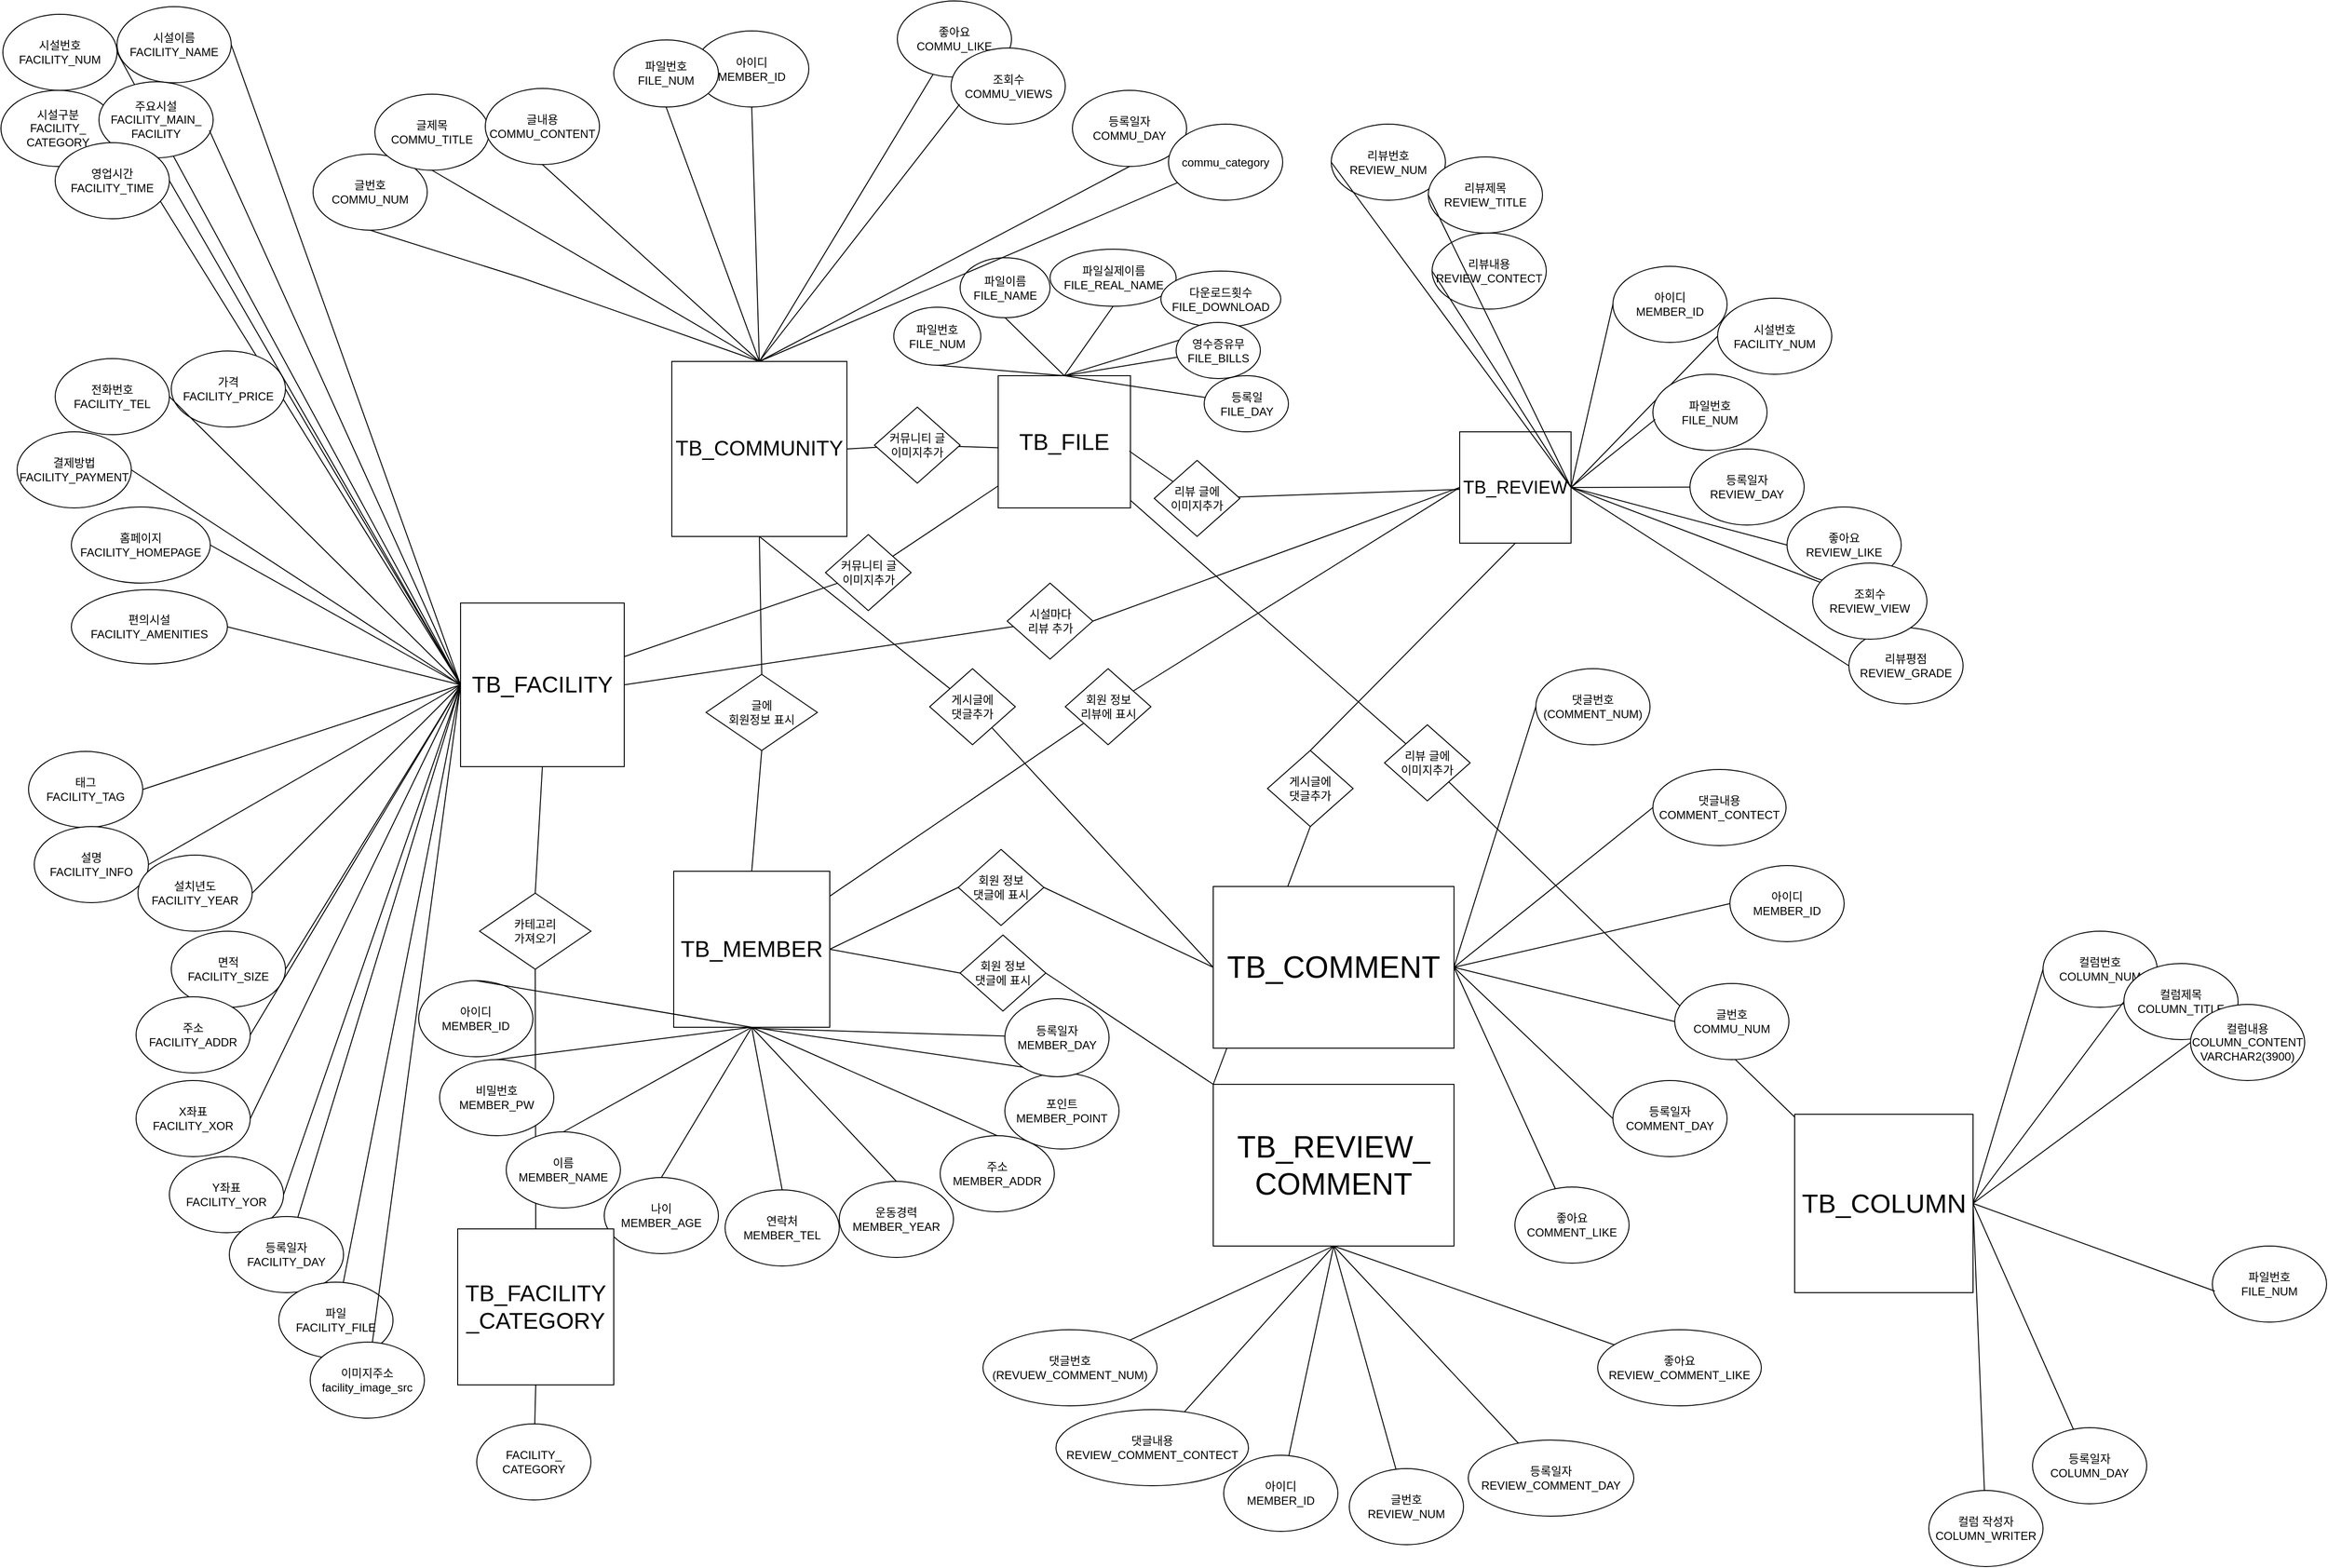 <mxfile version="21.6.7" type="github">
  <diagram id="prtHgNgQTEPvFCAcTncT" name="Page-1">
    <mxGraphModel dx="1883" dy="1564" grid="0" gridSize="10" guides="1" tooltips="1" connect="1" arrows="1" fold="1" page="0" pageScale="1" pageWidth="827" pageHeight="1169" math="0" shadow="0">
      <root>
        <mxCell id="0" />
        <mxCell id="1" parent="0" />
        <mxCell id="ZUS3yhYuRDWJd393ZeMR-37" value="" style="endArrow=none;html=1;rounded=0;exitX=1;exitY=1;exitDx=0;exitDy=0;" parent="1" source="ZUS3yhYuRDWJd393ZeMR-35" target="ZUS3yhYuRDWJd393ZeMR-14" edge="1">
          <mxGeometry width="50" height="50" relative="1" as="geometry">
            <mxPoint x="413" y="-320" as="sourcePoint" />
            <mxPoint x="777" y="-267" as="targetPoint" />
          </mxGeometry>
        </mxCell>
        <mxCell id="ZUS3yhYuRDWJd393ZeMR-9" value="" style="endArrow=none;html=1;rounded=0;exitX=0.5;exitY=0;exitDx=0;exitDy=0;entryX=0.5;entryY=1;entryDx=0;entryDy=0;" parent="1" source="ZUS3yhYuRDWJd393ZeMR-3" target="ZUS3yhYuRDWJd393ZeMR-8" edge="1">
          <mxGeometry width="50" height="50" relative="1" as="geometry">
            <mxPoint x="-441" y="150" as="sourcePoint" />
            <mxPoint x="-556" y="30" as="targetPoint" />
          </mxGeometry>
        </mxCell>
        <mxCell id="ZUS3yhYuRDWJd393ZeMR-12" value="Text" style="edgeLabel;html=1;align=center;verticalAlign=middle;resizable=0;points=[];" parent="ZUS3yhYuRDWJd393ZeMR-9" vertex="1" connectable="0">
          <mxGeometry x="-0.508" y="2" relative="1" as="geometry">
            <mxPoint y="1" as="offset" />
          </mxGeometry>
        </mxCell>
        <mxCell id="vGOoMCBMk2-ikO05M16r-1" value="시설번호&lt;br&gt;FACILITY_NUM" style="ellipse;whiteSpace=wrap;html=1;" parent="1" vertex="1">
          <mxGeometry x="-996" y="-1045" width="120" height="80" as="geometry" />
        </mxCell>
        <mxCell id="vGOoMCBMk2-ikO05M16r-2" value="&lt;font style=&quot;font-size: 24px;&quot;&gt;TB_FACILITY&lt;/font&gt;" style="whiteSpace=wrap;html=1;aspect=fixed;" parent="1" vertex="1">
          <mxGeometry x="-515" y="-426" width="172" height="172" as="geometry" />
        </mxCell>
        <mxCell id="vGOoMCBMk2-ikO05M16r-4" value="" style="endArrow=none;html=1;rounded=0;exitX=1;exitY=0.5;exitDx=0;exitDy=0;entryX=0;entryY=0.5;entryDx=0;entryDy=0;" parent="1" source="vGOoMCBMk2-ikO05M16r-1" target="vGOoMCBMk2-ikO05M16r-2" edge="1">
          <mxGeometry width="50" height="50" relative="1" as="geometry">
            <mxPoint x="-330" y="-360" as="sourcePoint" />
            <mxPoint x="-280" y="-410" as="targetPoint" />
          </mxGeometry>
        </mxCell>
        <mxCell id="vGOoMCBMk2-ikO05M16r-5" value="시설이름&lt;br&gt;FACILITY_NAME" style="ellipse;whiteSpace=wrap;html=1;" parent="1" vertex="1">
          <mxGeometry x="-876" y="-1053" width="120" height="80" as="geometry" />
        </mxCell>
        <mxCell id="vGOoMCBMk2-ikO05M16r-6" value="" style="endArrow=none;html=1;rounded=0;exitX=1;exitY=0.5;exitDx=0;exitDy=0;entryX=0;entryY=0.5;entryDx=0;entryDy=0;" parent="1" source="vGOoMCBMk2-ikO05M16r-5" target="vGOoMCBMk2-ikO05M16r-2" edge="1">
          <mxGeometry width="50" height="50" relative="1" as="geometry">
            <mxPoint x="-560" y="-185" as="sourcePoint" />
            <mxPoint x="-350" y="-205" as="targetPoint" />
          </mxGeometry>
        </mxCell>
        <mxCell id="vGOoMCBMk2-ikO05M16r-7" value="시설구분&lt;br&gt;FACILITY_&lt;br&gt;CATEGORY" style="ellipse;whiteSpace=wrap;html=1;" parent="1" vertex="1">
          <mxGeometry x="-998" y="-965" width="120" height="80" as="geometry" />
        </mxCell>
        <mxCell id="vGOoMCBMk2-ikO05M16r-8" value="" style="endArrow=none;html=1;rounded=0;exitX=1;exitY=0.5;exitDx=0;exitDy=0;entryX=0;entryY=0.5;entryDx=0;entryDy=0;" parent="1" source="vGOoMCBMk2-ikO05M16r-7" target="vGOoMCBMk2-ikO05M16r-2" edge="1">
          <mxGeometry width="50" height="50" relative="1" as="geometry">
            <mxPoint x="-550" y="-105" as="sourcePoint" />
            <mxPoint x="-350" y="-280" as="targetPoint" />
          </mxGeometry>
        </mxCell>
        <mxCell id="vGOoMCBMk2-ikO05M16r-10" value="주요시설&lt;br&gt;FACILITY_MAIN_&lt;br&gt;FACILITY" style="ellipse;whiteSpace=wrap;html=1;" parent="1" vertex="1">
          <mxGeometry x="-895" y="-974" width="120" height="80" as="geometry" />
        </mxCell>
        <mxCell id="vGOoMCBMk2-ikO05M16r-11" value="" style="endArrow=none;html=1;rounded=0;exitX=0.967;exitY=0.638;exitDx=0;exitDy=0;exitPerimeter=0;entryX=0;entryY=0.5;entryDx=0;entryDy=0;" parent="1" source="vGOoMCBMk2-ikO05M16r-10" target="vGOoMCBMk2-ikO05M16r-2" edge="1">
          <mxGeometry width="50" height="50" relative="1" as="geometry">
            <mxPoint x="-690" y="-820" as="sourcePoint" />
            <mxPoint x="-421" y="-181" as="targetPoint" />
          </mxGeometry>
        </mxCell>
        <mxCell id="vGOoMCBMk2-ikO05M16r-20" value="결제방법&lt;br&gt;FACILITY_PAYMENT" style="ellipse;whiteSpace=wrap;html=1;" parent="1" vertex="1">
          <mxGeometry x="-981" y="-606" width="120" height="80" as="geometry" />
        </mxCell>
        <mxCell id="vGOoMCBMk2-ikO05M16r-21" value="가격&lt;br&gt;FACILITY_PRICE" style="ellipse;whiteSpace=wrap;html=1;" parent="1" vertex="1">
          <mxGeometry x="-819" y="-691" width="120" height="80" as="geometry" />
        </mxCell>
        <mxCell id="vGOoMCBMk2-ikO05M16r-22" value="전화번호&lt;br&gt;FACILITY_TEL" style="ellipse;whiteSpace=wrap;html=1;" parent="1" vertex="1">
          <mxGeometry x="-941" y="-683" width="120" height="80" as="geometry" />
        </mxCell>
        <mxCell id="vGOoMCBMk2-ikO05M16r-23" value="영업시간&lt;br&gt;FACILITY_TIME" style="ellipse;whiteSpace=wrap;html=1;" parent="1" vertex="1">
          <mxGeometry x="-941" y="-910" width="120" height="80" as="geometry" />
        </mxCell>
        <mxCell id="vGOoMCBMk2-ikO05M16r-24" value="편의시설&lt;br&gt;FACILITY_AMENITIES" style="ellipse;whiteSpace=wrap;html=1;" parent="1" vertex="1">
          <mxGeometry x="-924" y="-440" width="164" height="78" as="geometry" />
        </mxCell>
        <mxCell id="vGOoMCBMk2-ikO05M16r-25" value="홈페이지&lt;br&gt;FACILITY_HOMEPAGE" style="ellipse;whiteSpace=wrap;html=1;" parent="1" vertex="1">
          <mxGeometry x="-924" y="-527" width="146" height="80" as="geometry" />
        </mxCell>
        <mxCell id="vGOoMCBMk2-ikO05M16r-26" value="태그&lt;br&gt;FACILITY_TAG" style="ellipse;whiteSpace=wrap;html=1;" parent="1" vertex="1">
          <mxGeometry x="-969" y="-270" width="120" height="80" as="geometry" />
        </mxCell>
        <mxCell id="vGOoMCBMk2-ikO05M16r-27" value="설명&lt;br&gt;FACILITY_INFO" style="ellipse;whiteSpace=wrap;html=1;" parent="1" vertex="1">
          <mxGeometry x="-963" y="-191" width="120" height="80" as="geometry" />
        </mxCell>
        <mxCell id="ZeWv8mCZg6Lv4Q8P0mIy-1" value="X좌표&lt;br&gt;FACILITY_XOR" style="ellipse;whiteSpace=wrap;html=1;" parent="1" vertex="1">
          <mxGeometry x="-856" y="76" width="120" height="80" as="geometry" />
        </mxCell>
        <mxCell id="ZeWv8mCZg6Lv4Q8P0mIy-2" value="설치년도&lt;br&gt;FACILITY_YEAR" style="ellipse;whiteSpace=wrap;html=1;" parent="1" vertex="1">
          <mxGeometry x="-854" y="-161" width="120" height="80" as="geometry" />
        </mxCell>
        <mxCell id="ZeWv8mCZg6Lv4Q8P0mIy-3" value="면적&lt;br&gt;FACILITY_SIZE" style="ellipse;whiteSpace=wrap;html=1;" parent="1" vertex="1">
          <mxGeometry x="-819" y="-81" width="120" height="80" as="geometry" />
        </mxCell>
        <mxCell id="ZeWv8mCZg6Lv4Q8P0mIy-4" value="주소&lt;br&gt;FACILITY_ADDR" style="ellipse;whiteSpace=wrap;html=1;" parent="1" vertex="1">
          <mxGeometry x="-856" y="-12" width="120" height="80" as="geometry" />
        </mxCell>
        <mxCell id="ZeWv8mCZg6Lv4Q8P0mIy-5" value="Y좌표&lt;br&gt;FACILITY_YOR" style="ellipse;whiteSpace=wrap;html=1;" parent="1" vertex="1">
          <mxGeometry x="-821" y="156" width="120" height="80" as="geometry" />
        </mxCell>
        <mxCell id="ZeWv8mCZg6Lv4Q8P0mIy-8" value="" style="endArrow=none;html=1;rounded=0;exitX=1;exitY=0.5;exitDx=0;exitDy=0;entryX=0;entryY=0.5;entryDx=0;entryDy=0;" parent="1" source="vGOoMCBMk2-ikO05M16r-20" target="vGOoMCBMk2-ikO05M16r-2" edge="1">
          <mxGeometry width="50" height="50" relative="1" as="geometry">
            <mxPoint x="-800" y="-394.5" as="sourcePoint" />
            <mxPoint x="-456" y="134.5" as="targetPoint" />
          </mxGeometry>
        </mxCell>
        <mxCell id="ZeWv8mCZg6Lv4Q8P0mIy-9" value="" style="endArrow=none;html=1;rounded=0;exitX=1;exitY=0.5;exitDx=0;exitDy=0;entryX=0;entryY=0.5;entryDx=0;entryDy=0;" parent="1" source="vGOoMCBMk2-ikO05M16r-21" target="vGOoMCBMk2-ikO05M16r-2" edge="1">
          <mxGeometry width="50" height="50" relative="1" as="geometry">
            <mxPoint x="-1060" y="-520" as="sourcePoint" />
            <mxPoint x="-720" y="120" as="targetPoint" />
          </mxGeometry>
        </mxCell>
        <mxCell id="ZeWv8mCZg6Lv4Q8P0mIy-10" value="" style="endArrow=none;html=1;rounded=0;exitX=1;exitY=0.5;exitDx=0;exitDy=0;entryX=0;entryY=0.5;entryDx=0;entryDy=0;" parent="1" source="vGOoMCBMk2-ikO05M16r-22" target="vGOoMCBMk2-ikO05M16r-2" edge="1">
          <mxGeometry width="50" height="50" relative="1" as="geometry">
            <mxPoint x="-640" y="-665" as="sourcePoint" />
            <mxPoint x="-326.04" y="-30" as="targetPoint" />
          </mxGeometry>
        </mxCell>
        <mxCell id="ZeWv8mCZg6Lv4Q8P0mIy-11" value="" style="endArrow=none;html=1;rounded=0;exitX=1;exitY=0.5;exitDx=0;exitDy=0;entryX=0;entryY=0.5;entryDx=0;entryDy=0;" parent="1" source="vGOoMCBMk2-ikO05M16r-23" target="vGOoMCBMk2-ikO05M16r-2" edge="1">
          <mxGeometry width="50" height="50" relative="1" as="geometry">
            <mxPoint x="-716.04" y="-860" as="sourcePoint" />
            <mxPoint x="-376.04" y="-30" as="targetPoint" />
          </mxGeometry>
        </mxCell>
        <mxCell id="ZeWv8mCZg6Lv4Q8P0mIy-12" value="" style="endArrow=none;html=1;rounded=0;exitX=1;exitY=0.5;exitDx=0;exitDy=0;entryX=0;entryY=0.5;entryDx=0;entryDy=0;" parent="1" source="vGOoMCBMk2-ikO05M16r-26" target="vGOoMCBMk2-ikO05M16r-2" edge="1">
          <mxGeometry width="50" height="50" relative="1" as="geometry">
            <mxPoint x="-700" y="-200" as="sourcePoint" />
            <mxPoint x="-360" y="240" as="targetPoint" />
          </mxGeometry>
        </mxCell>
        <mxCell id="ZeWv8mCZg6Lv4Q8P0mIy-13" value="" style="endArrow=none;html=1;rounded=0;exitX=1;exitY=0.5;exitDx=0;exitDy=0;entryX=0;entryY=0.5;entryDx=0;entryDy=0;" parent="1" source="vGOoMCBMk2-ikO05M16r-24" target="vGOoMCBMk2-ikO05M16r-2" edge="1">
          <mxGeometry width="50" height="50" relative="1" as="geometry">
            <mxPoint x="-680.04" y="-370.04" as="sourcePoint" />
            <mxPoint x="-336.04" y="158.96" as="targetPoint" />
          </mxGeometry>
        </mxCell>
        <mxCell id="ZeWv8mCZg6Lv4Q8P0mIy-14" value="" style="endArrow=none;html=1;rounded=0;entryX=0;entryY=0.5;entryDx=0;entryDy=0;exitX=1;exitY=0.5;exitDx=0;exitDy=0;" parent="1" source="vGOoMCBMk2-ikO05M16r-25" target="vGOoMCBMk2-ikO05M16r-2" edge="1">
          <mxGeometry width="50" height="50" relative="1" as="geometry">
            <mxPoint x="-670" y="-220" as="sourcePoint" />
            <mxPoint x="-370" y="110.0" as="targetPoint" />
          </mxGeometry>
        </mxCell>
        <mxCell id="ZeWv8mCZg6Lv4Q8P0mIy-15" value="" style="endArrow=none;html=1;rounded=0;exitX=1;exitY=0.5;exitDx=0;exitDy=0;entryX=0;entryY=0.5;entryDx=0;entryDy=0;" parent="1" source="vGOoMCBMk2-ikO05M16r-27" target="vGOoMCBMk2-ikO05M16r-2" edge="1">
          <mxGeometry width="50" height="50" relative="1" as="geometry">
            <mxPoint x="-676.04" y="-91.04" as="sourcePoint" />
            <mxPoint x="-336.04" y="158.96" as="targetPoint" />
          </mxGeometry>
        </mxCell>
        <mxCell id="ZeWv8mCZg6Lv4Q8P0mIy-16" value="" style="endArrow=none;html=1;rounded=0;exitX=1;exitY=0.5;exitDx=0;exitDy=0;entryX=0;entryY=0.5;entryDx=0;entryDy=0;" parent="1" source="ZeWv8mCZg6Lv4Q8P0mIy-2" target="vGOoMCBMk2-ikO05M16r-2" edge="1">
          <mxGeometry width="50" height="50" relative="1" as="geometry">
            <mxPoint x="-690" y="80.0" as="sourcePoint" />
            <mxPoint x="-350" y="230.0" as="targetPoint" />
          </mxGeometry>
        </mxCell>
        <mxCell id="ZeWv8mCZg6Lv4Q8P0mIy-26" value="" style="endArrow=none;html=1;rounded=0;entryX=0;entryY=0.5;entryDx=0;entryDy=0;exitX=1;exitY=0.5;exitDx=0;exitDy=0;" parent="1" source="ZeWv8mCZg6Lv4Q8P0mIy-4" target="vGOoMCBMk2-ikO05M16r-2" edge="1">
          <mxGeometry width="50" height="50" relative="1" as="geometry">
            <mxPoint x="-590" y="240" as="sourcePoint" />
            <mxPoint x="-340" y="190" as="targetPoint" />
          </mxGeometry>
        </mxCell>
        <mxCell id="ZeWv8mCZg6Lv4Q8P0mIy-27" value="" style="endArrow=none;html=1;rounded=0;exitX=1;exitY=0.5;exitDx=0;exitDy=0;entryX=0;entryY=0.5;entryDx=0;entryDy=0;" parent="1" source="ZeWv8mCZg6Lv4Q8P0mIy-1" target="vGOoMCBMk2-ikO05M16r-2" edge="1">
          <mxGeometry width="50" height="50" relative="1" as="geometry">
            <mxPoint x="-700" y="330" as="sourcePoint" />
            <mxPoint x="-360" y="180" as="targetPoint" />
          </mxGeometry>
        </mxCell>
        <mxCell id="ZeWv8mCZg6Lv4Q8P0mIy-28" value="" style="endArrow=none;html=1;rounded=0;exitX=1;exitY=0.5;exitDx=0;exitDy=0;entryX=0;entryY=0.5;entryDx=0;entryDy=0;" parent="1" source="ZeWv8mCZg6Lv4Q8P0mIy-5" target="vGOoMCBMk2-ikO05M16r-2" edge="1">
          <mxGeometry width="50" height="50" relative="1" as="geometry">
            <mxPoint x="-670" y="420" as="sourcePoint" />
            <mxPoint x="-330" y="170" as="targetPoint" />
          </mxGeometry>
        </mxCell>
        <mxCell id="ZeWv8mCZg6Lv4Q8P0mIy-29" value="" style="endArrow=none;html=1;rounded=0;entryX=0;entryY=0.5;entryDx=0;entryDy=0;" parent="1" source="0XN0bGpw1SQbyP5nLZHO-1" target="vGOoMCBMk2-ikO05M16r-2" edge="1">
          <mxGeometry width="50" height="50" relative="1" as="geometry">
            <mxPoint x="-657.0" y="256" as="sourcePoint" />
            <mxPoint x="-340" y="-280" as="targetPoint" />
          </mxGeometry>
        </mxCell>
        <mxCell id="ZeWv8mCZg6Lv4Q8P0mIy-30" value="" style="endArrow=none;html=1;rounded=0;exitX=1;exitY=0.5;exitDx=0;exitDy=0;entryX=0;entryY=0.5;entryDx=0;entryDy=0;" parent="1" source="ZeWv8mCZg6Lv4Q8P0mIy-3" target="vGOoMCBMk2-ikO05M16r-2" edge="1">
          <mxGeometry width="50" height="50" relative="1" as="geometry">
            <mxPoint x="-690" y="150" as="sourcePoint" />
            <mxPoint x="-330" y="150" as="targetPoint" />
          </mxGeometry>
        </mxCell>
        <mxCell id="ZeWv8mCZg6Lv4Q8P0mIy-36" value="&lt;font style=&quot;font-size: 19px;&quot;&gt;TB_REVIEW&lt;/font&gt;" style="whiteSpace=wrap;html=1;aspect=fixed;" parent="1" vertex="1">
          <mxGeometry x="535" y="-606" width="117" height="117" as="geometry" />
        </mxCell>
        <mxCell id="ZeWv8mCZg6Lv4Q8P0mIy-82" value="리뷰번호&lt;br&gt;REVIEW_NUM" style="ellipse;whiteSpace=wrap;html=1;" parent="1" vertex="1">
          <mxGeometry x="400" y="-929.5" width="120" height="80" as="geometry" />
        </mxCell>
        <mxCell id="ZeWv8mCZg6Lv4Q8P0mIy-83" value="시설번호&lt;br&gt;FACILITY_NUM" style="ellipse;whiteSpace=wrap;html=1;" parent="1" vertex="1">
          <mxGeometry x="806" y="-746.5" width="120" height="80" as="geometry" />
        </mxCell>
        <mxCell id="ZeWv8mCZg6Lv4Q8P0mIy-84" value="리뷰제목&lt;br&gt;REVIEW_TITLE" style="ellipse;whiteSpace=wrap;html=1;" parent="1" vertex="1">
          <mxGeometry x="502" y="-895" width="120" height="80" as="geometry" />
        </mxCell>
        <mxCell id="ZeWv8mCZg6Lv4Q8P0mIy-85" value="리뷰내용&lt;br&gt;REVIEW_CONTECT" style="ellipse;whiteSpace=wrap;html=1;" parent="1" vertex="1">
          <mxGeometry x="506" y="-815" width="120" height="80" as="geometry" />
        </mxCell>
        <mxCell id="ZeWv8mCZg6Lv4Q8P0mIy-86" value="아이디&lt;br&gt;MEMBER_ID" style="ellipse;whiteSpace=wrap;html=1;" parent="1" vertex="1">
          <mxGeometry x="696" y="-780" width="120" height="80" as="geometry" />
        </mxCell>
        <mxCell id="ZeWv8mCZg6Lv4Q8P0mIy-88" value="" style="endArrow=none;html=1;rounded=0;entryX=0;entryY=0.5;entryDx=0;entryDy=0;exitX=1;exitY=0.5;exitDx=0;exitDy=0;" parent="1" source="ZeWv8mCZg6Lv4Q8P0mIy-36" target="ZeWv8mCZg6Lv4Q8P0mIy-82" edge="1">
          <mxGeometry width="50" height="50" relative="1" as="geometry">
            <mxPoint x="30" y="-100" as="sourcePoint" />
            <mxPoint x="80" y="-150" as="targetPoint" />
          </mxGeometry>
        </mxCell>
        <mxCell id="ZeWv8mCZg6Lv4Q8P0mIy-89" value="" style="endArrow=none;html=1;rounded=0;entryX=0;entryY=0.5;entryDx=0;entryDy=0;exitX=1;exitY=0.5;exitDx=0;exitDy=0;" parent="1" source="ZeWv8mCZg6Lv4Q8P0mIy-36" target="ZeWv8mCZg6Lv4Q8P0mIy-83" edge="1">
          <mxGeometry width="50" height="50" relative="1" as="geometry">
            <mxPoint x="100" y="-160" as="sourcePoint" />
            <mxPoint x="150" y="-210" as="targetPoint" />
          </mxGeometry>
        </mxCell>
        <mxCell id="ZeWv8mCZg6Lv4Q8P0mIy-90" value="" style="endArrow=none;html=1;rounded=0;entryX=0;entryY=0.5;entryDx=0;entryDy=0;exitX=1;exitY=0.5;exitDx=0;exitDy=0;" parent="1" source="ZeWv8mCZg6Lv4Q8P0mIy-36" target="ZeWv8mCZg6Lv4Q8P0mIy-84" edge="1">
          <mxGeometry width="50" height="50" relative="1" as="geometry">
            <mxPoint x="170" y="-90" as="sourcePoint" />
            <mxPoint x="220" y="-140" as="targetPoint" />
          </mxGeometry>
        </mxCell>
        <mxCell id="ZeWv8mCZg6Lv4Q8P0mIy-91" value="" style="endArrow=none;html=1;rounded=0;exitX=1;exitY=0.5;exitDx=0;exitDy=0;entryX=0;entryY=0.5;entryDx=0;entryDy=0;" parent="1" source="ZeWv8mCZg6Lv4Q8P0mIy-36" target="ZeWv8mCZg6Lv4Q8P0mIy-85" edge="1">
          <mxGeometry width="50" height="50" relative="1" as="geometry">
            <mxPoint x="200" y="-350" as="sourcePoint" />
            <mxPoint x="250" y="-400" as="targetPoint" />
          </mxGeometry>
        </mxCell>
        <mxCell id="ZeWv8mCZg6Lv4Q8P0mIy-94" value="" style="endArrow=none;html=1;rounded=0;entryX=0;entryY=0.5;entryDx=0;entryDy=0;exitX=1;exitY=0.5;exitDx=0;exitDy=0;" parent="1" source="ZeWv8mCZg6Lv4Q8P0mIy-36" target="ZeWv8mCZg6Lv4Q8P0mIy-86" edge="1">
          <mxGeometry width="50" height="50" relative="1" as="geometry">
            <mxPoint x="130" y="-160" as="sourcePoint" />
            <mxPoint x="310" y="-490" as="targetPoint" />
          </mxGeometry>
        </mxCell>
        <mxCell id="ZeWv8mCZg6Lv4Q8P0mIy-95" value="&lt;font style=&quot;font-size: 24px;&quot;&gt;TB_MEMBER&lt;/font&gt;" style="whiteSpace=wrap;html=1;aspect=fixed;" parent="1" vertex="1">
          <mxGeometry x="-291" y="-144" width="164" height="164" as="geometry" />
        </mxCell>
        <mxCell id="ZeWv8mCZg6Lv4Q8P0mIy-97" value="아이디&lt;br&gt;MEMBER_ID" style="ellipse;whiteSpace=wrap;html=1;" parent="1" vertex="1">
          <mxGeometry x="-559" y="-29" width="120" height="80" as="geometry" />
        </mxCell>
        <mxCell id="ZeWv8mCZg6Lv4Q8P0mIy-98" value="" style="endArrow=none;html=1;rounded=0;entryX=0.5;entryY=1;entryDx=0;entryDy=0;exitX=0.5;exitY=0;exitDx=0;exitDy=0;" parent="1" source="ZeWv8mCZg6Lv4Q8P0mIy-97" target="ZeWv8mCZg6Lv4Q8P0mIy-95" edge="1">
          <mxGeometry width="50" height="50" relative="1" as="geometry">
            <mxPoint x="-210" y="50" as="sourcePoint" />
            <mxPoint x="-160" as="targetPoint" />
          </mxGeometry>
        </mxCell>
        <mxCell id="ZeWv8mCZg6Lv4Q8P0mIy-99" value="비밀번호&lt;br&gt;MEMBER_PW" style="ellipse;whiteSpace=wrap;html=1;" parent="1" vertex="1">
          <mxGeometry x="-537" y="54" width="120" height="80" as="geometry" />
        </mxCell>
        <mxCell id="ZeWv8mCZg6Lv4Q8P0mIy-100" value="" style="endArrow=none;html=1;rounded=0;exitX=0.5;exitY=0;exitDx=0;exitDy=0;entryX=0.5;entryY=1;entryDx=0;entryDy=0;" parent="1" source="ZeWv8mCZg6Lv4Q8P0mIy-99" target="ZeWv8mCZg6Lv4Q8P0mIy-95" edge="1">
          <mxGeometry width="50" height="50" relative="1" as="geometry">
            <mxPoint x="-160" y="100" as="sourcePoint" />
            <mxPoint x="-100" y="-40" as="targetPoint" />
          </mxGeometry>
        </mxCell>
        <mxCell id="ZeWv8mCZg6Lv4Q8P0mIy-101" value="이름&lt;br&gt;MEMBER_NAME" style="ellipse;whiteSpace=wrap;html=1;" parent="1" vertex="1">
          <mxGeometry x="-467" y="130" width="120" height="80" as="geometry" />
        </mxCell>
        <mxCell id="ZeWv8mCZg6Lv4Q8P0mIy-102" value="나이&lt;br&gt;MEMBER_AGE" style="ellipse;whiteSpace=wrap;html=1;" parent="1" vertex="1">
          <mxGeometry x="-364" y="178" width="120" height="80" as="geometry" />
        </mxCell>
        <mxCell id="ZeWv8mCZg6Lv4Q8P0mIy-103" value="연락처&lt;br&gt;MEMBER_TEL" style="ellipse;whiteSpace=wrap;html=1;" parent="1" vertex="1">
          <mxGeometry x="-237" y="191" width="120" height="80" as="geometry" />
        </mxCell>
        <mxCell id="ZeWv8mCZg6Lv4Q8P0mIy-104" value="운동경력&lt;br&gt;MEMBER_YEAR" style="ellipse;whiteSpace=wrap;html=1;" parent="1" vertex="1">
          <mxGeometry x="-117" y="182" width="120" height="80" as="geometry" />
        </mxCell>
        <mxCell id="ZeWv8mCZg6Lv4Q8P0mIy-105" value="주소&lt;br&gt;MEMBER_ADDR" style="ellipse;whiteSpace=wrap;html=1;" parent="1" vertex="1">
          <mxGeometry x="-11" y="134" width="120" height="80" as="geometry" />
        </mxCell>
        <mxCell id="ZeWv8mCZg6Lv4Q8P0mIy-106" value="포인트&lt;br&gt;MEMBER_POINT" style="ellipse;whiteSpace=wrap;html=1;" parent="1" vertex="1">
          <mxGeometry x="57" y="68" width="120" height="80" as="geometry" />
        </mxCell>
        <mxCell id="ZeWv8mCZg6Lv4Q8P0mIy-107" value="" style="endArrow=none;html=1;rounded=0;entryX=0.5;entryY=1;entryDx=0;entryDy=0;exitX=0.5;exitY=0;exitDx=0;exitDy=0;" parent="1" source="ZeWv8mCZg6Lv4Q8P0mIy-101" target="ZeWv8mCZg6Lv4Q8P0mIy-95" edge="1">
          <mxGeometry width="50" height="50" relative="1" as="geometry">
            <mxPoint x="-180" y="370" as="sourcePoint" />
            <mxPoint x="-130" y="320" as="targetPoint" />
          </mxGeometry>
        </mxCell>
        <mxCell id="ZeWv8mCZg6Lv4Q8P0mIy-108" value="" style="endArrow=none;html=1;rounded=0;entryX=0.5;entryY=1;entryDx=0;entryDy=0;exitX=0.5;exitY=0;exitDx=0;exitDy=0;" parent="1" source="ZeWv8mCZg6Lv4Q8P0mIy-102" target="ZeWv8mCZg6Lv4Q8P0mIy-95" edge="1">
          <mxGeometry width="50" height="50" relative="1" as="geometry">
            <mxPoint x="-160" y="370" as="sourcePoint" />
            <mxPoint x="-110" y="320" as="targetPoint" />
          </mxGeometry>
        </mxCell>
        <mxCell id="ZeWv8mCZg6Lv4Q8P0mIy-109" value="" style="endArrow=none;html=1;rounded=0;entryX=0.5;entryY=1;entryDx=0;entryDy=0;exitX=0.5;exitY=0;exitDx=0;exitDy=0;" parent="1" source="ZeWv8mCZg6Lv4Q8P0mIy-103" target="ZeWv8mCZg6Lv4Q8P0mIy-95" edge="1">
          <mxGeometry width="50" height="50" relative="1" as="geometry">
            <mxPoint x="50" y="50" as="sourcePoint" />
            <mxPoint x="400" y="-90" as="targetPoint" />
          </mxGeometry>
        </mxCell>
        <mxCell id="ZeWv8mCZg6Lv4Q8P0mIy-110" value="" style="endArrow=none;html=1;rounded=0;exitX=0.5;exitY=0;exitDx=0;exitDy=0;entryX=0.5;entryY=1;entryDx=0;entryDy=0;" parent="1" source="ZeWv8mCZg6Lv4Q8P0mIy-104" target="ZeWv8mCZg6Lv4Q8P0mIy-95" edge="1">
          <mxGeometry width="50" height="50" relative="1" as="geometry">
            <mxPoint x="180" y="50" as="sourcePoint" />
            <mxPoint x="400" y="-90" as="targetPoint" />
          </mxGeometry>
        </mxCell>
        <mxCell id="ZeWv8mCZg6Lv4Q8P0mIy-111" value="" style="endArrow=none;html=1;rounded=0;entryX=0.5;entryY=1;entryDx=0;entryDy=0;exitX=0.5;exitY=0;exitDx=0;exitDy=0;" parent="1" source="ZeWv8mCZg6Lv4Q8P0mIy-105" target="ZeWv8mCZg6Lv4Q8P0mIy-95" edge="1">
          <mxGeometry width="50" height="50" relative="1" as="geometry">
            <mxPoint x="310" y="100" as="sourcePoint" />
            <mxPoint x="390" y="-40" as="targetPoint" />
          </mxGeometry>
        </mxCell>
        <mxCell id="ZeWv8mCZg6Lv4Q8P0mIy-112" value="" style="endArrow=none;html=1;rounded=0;entryX=0.5;entryY=1;entryDx=0;entryDy=0;exitX=0.5;exitY=0;exitDx=0;exitDy=0;" parent="1" source="ZeWv8mCZg6Lv4Q8P0mIy-106" target="ZeWv8mCZg6Lv4Q8P0mIy-95" edge="1">
          <mxGeometry width="50" height="50" relative="1" as="geometry">
            <mxPoint x="450" y="50" as="sourcePoint" />
            <mxPoint x="400" y="-90" as="targetPoint" />
          </mxGeometry>
        </mxCell>
        <mxCell id="ZeWv8mCZg6Lv4Q8P0mIy-114" value="&lt;font style=&quot;font-size: 22px;&quot;&gt;TB_COMMUNITY&lt;/font&gt;" style="whiteSpace=wrap;html=1;aspect=fixed;" parent="1" vertex="1">
          <mxGeometry x="-293" y="-680" width="184" height="184" as="geometry" />
        </mxCell>
        <mxCell id="ZeWv8mCZg6Lv4Q8P0mIy-115" value="글번호&lt;br&gt;COMMU_NUM" style="ellipse;whiteSpace=wrap;html=1;" parent="1" vertex="1">
          <mxGeometry x="-670" y="-898" width="120" height="80" as="geometry" />
        </mxCell>
        <mxCell id="ZeWv8mCZg6Lv4Q8P0mIy-116" value="글제목&lt;br&gt;COMMU_TITLE" style="ellipse;whiteSpace=wrap;html=1;" parent="1" vertex="1">
          <mxGeometry x="-605" y="-961" width="120" height="80" as="geometry" />
        </mxCell>
        <mxCell id="ZeWv8mCZg6Lv4Q8P0mIy-117" value="글내용&lt;br&gt;COMMU_CONTENT" style="ellipse;whiteSpace=wrap;html=1;" parent="1" vertex="1">
          <mxGeometry x="-489" y="-967" width="120" height="80" as="geometry" />
        </mxCell>
        <mxCell id="ZeWv8mCZg6Lv4Q8P0mIy-118" value="등록일자&lt;br&gt;COMMU_DAY" style="ellipse;whiteSpace=wrap;html=1;" parent="1" vertex="1">
          <mxGeometry x="128" y="-965" width="120" height="80" as="geometry" />
        </mxCell>
        <mxCell id="ZeWv8mCZg6Lv4Q8P0mIy-119" value="아이디&lt;br&gt;MEMBER_ID" style="ellipse;whiteSpace=wrap;html=1;" parent="1" vertex="1">
          <mxGeometry x="-269" y="-1027.5" width="120" height="80" as="geometry" />
        </mxCell>
        <mxCell id="ZeWv8mCZg6Lv4Q8P0mIy-121" value="" style="endArrow=none;html=1;rounded=0;entryX=0.5;entryY=0;entryDx=0;entryDy=0;exitX=0.5;exitY=1;exitDx=0;exitDy=0;" parent="1" source="ZeWv8mCZg6Lv4Q8P0mIy-115" target="ZeWv8mCZg6Lv4Q8P0mIy-114" edge="1">
          <mxGeometry width="50" height="50" relative="1" as="geometry">
            <mxPoint x="-270" y="-470" as="sourcePoint" />
            <mxPoint x="-220" y="-520" as="targetPoint" />
            <Array as="points">
              <mxPoint x="-451" y="-768" />
            </Array>
          </mxGeometry>
        </mxCell>
        <mxCell id="ZeWv8mCZg6Lv4Q8P0mIy-122" value="" style="endArrow=none;html=1;rounded=0;entryX=0.5;entryY=0;entryDx=0;entryDy=0;exitX=0.5;exitY=1;exitDx=0;exitDy=0;" parent="1" source="ZeWv8mCZg6Lv4Q8P0mIy-116" target="ZeWv8mCZg6Lv4Q8P0mIy-114" edge="1">
          <mxGeometry width="50" height="50" relative="1" as="geometry">
            <mxPoint x="-300" y="-450" as="sourcePoint" />
            <mxPoint x="-250" y="-500" as="targetPoint" />
          </mxGeometry>
        </mxCell>
        <mxCell id="ZeWv8mCZg6Lv4Q8P0mIy-123" value="" style="endArrow=none;html=1;rounded=0;exitX=0.5;exitY=1;exitDx=0;exitDy=0;entryX=0.5;entryY=0;entryDx=0;entryDy=0;" parent="1" source="ZeWv8mCZg6Lv4Q8P0mIy-117" target="ZeWv8mCZg6Lv4Q8P0mIy-114" edge="1">
          <mxGeometry width="50" height="50" relative="1" as="geometry">
            <mxPoint x="-110" y="-510" as="sourcePoint" />
            <mxPoint x="-60" y="-560" as="targetPoint" />
          </mxGeometry>
        </mxCell>
        <mxCell id="ZeWv8mCZg6Lv4Q8P0mIy-124" value="" style="endArrow=none;html=1;rounded=0;entryX=0.5;entryY=1;entryDx=0;entryDy=0;exitX=0.5;exitY=0;exitDx=0;exitDy=0;" parent="1" source="ZeWv8mCZg6Lv4Q8P0mIy-114" target="ZeWv8mCZg6Lv4Q8P0mIy-118" edge="1">
          <mxGeometry width="50" height="50" relative="1" as="geometry">
            <mxPoint x="-270" y="-810" as="sourcePoint" />
            <mxPoint x="25" y="-720" as="targetPoint" />
          </mxGeometry>
        </mxCell>
        <mxCell id="ZeWv8mCZg6Lv4Q8P0mIy-125" value="" style="endArrow=none;html=1;rounded=0;entryX=0.5;entryY=1;entryDx=0;entryDy=0;exitX=0.5;exitY=0;exitDx=0;exitDy=0;" parent="1" source="ZeWv8mCZg6Lv4Q8P0mIy-114" target="ZeWv8mCZg6Lv4Q8P0mIy-119" edge="1">
          <mxGeometry width="50" height="50" relative="1" as="geometry">
            <mxPoint x="-140" y="-810" as="sourcePoint" />
            <mxPoint x="25" y="-720" as="targetPoint" />
          </mxGeometry>
        </mxCell>
        <mxCell id="kVw5c4QJEjsjnRAmu5jp-2" value="시설마다&lt;br&gt;리뷰 추가" style="rhombus;whiteSpace=wrap;html=1;" parent="1" vertex="1">
          <mxGeometry x="59.5" y="-447" width="90" height="80" as="geometry" />
        </mxCell>
        <mxCell id="kVw5c4QJEjsjnRAmu5jp-3" value="" style="endArrow=none;html=1;rounded=0;exitX=1;exitY=0.5;exitDx=0;exitDy=0;" parent="1" source="vGOoMCBMk2-ikO05M16r-2" target="kVw5c4QJEjsjnRAmu5jp-2" edge="1">
          <mxGeometry width="50" height="50" relative="1" as="geometry">
            <mxPoint x="-378" y="-303" as="sourcePoint" />
            <mxPoint x="-328" y="-353" as="targetPoint" />
          </mxGeometry>
        </mxCell>
        <mxCell id="kVw5c4QJEjsjnRAmu5jp-4" value="" style="endArrow=none;html=1;rounded=0;exitX=1;exitY=0.5;exitDx=0;exitDy=0;entryX=0;entryY=0.5;entryDx=0;entryDy=0;" parent="1" source="kVw5c4QJEjsjnRAmu5jp-2" target="ZeWv8mCZg6Lv4Q8P0mIy-36" edge="1">
          <mxGeometry width="50" height="50" relative="1" as="geometry">
            <mxPoint x="-132" y="-307" as="sourcePoint" />
            <mxPoint x="26" y="-307" as="targetPoint" />
          </mxGeometry>
        </mxCell>
        <mxCell id="kVw5c4QJEjsjnRAmu5jp-6" value="회원 정보&lt;br&gt;리뷰에 표시" style="rhombus;whiteSpace=wrap;html=1;" parent="1" vertex="1">
          <mxGeometry x="120.5" y="-357" width="90" height="80" as="geometry" />
        </mxCell>
        <mxCell id="kVw5c4QJEjsjnRAmu5jp-8" value="" style="endArrow=none;html=1;rounded=0;entryX=0;entryY=0.5;entryDx=0;entryDy=0;" parent="1" source="kVw5c4QJEjsjnRAmu5jp-6" target="ZeWv8mCZg6Lv4Q8P0mIy-36" edge="1">
          <mxGeometry width="50" height="50" relative="1" as="geometry">
            <mxPoint x="-8" y="-242" as="sourcePoint" />
            <mxPoint x="190" y="-371" as="targetPoint" />
          </mxGeometry>
        </mxCell>
        <mxCell id="kVw5c4QJEjsjnRAmu5jp-14" value="" style="endArrow=none;html=1;rounded=0;" parent="1" source="ZeWv8mCZg6Lv4Q8P0mIy-95" target="kVw5c4QJEjsjnRAmu5jp-6" edge="1">
          <mxGeometry width="50" height="50" relative="1" as="geometry">
            <mxPoint x="-161" y="-177" as="sourcePoint" />
            <mxPoint x="-1" y="-294" as="targetPoint" />
          </mxGeometry>
        </mxCell>
        <mxCell id="kVw5c4QJEjsjnRAmu5jp-15" value="글에&lt;br&gt;회원정보 표시" style="rhombus;whiteSpace=wrap;html=1;" parent="1" vertex="1">
          <mxGeometry x="-257" y="-351" width="117" height="80" as="geometry" />
        </mxCell>
        <mxCell id="kVw5c4QJEjsjnRAmu5jp-16" value="" style="endArrow=none;html=1;rounded=0;exitX=0.5;exitY=0;exitDx=0;exitDy=0;entryX=0.5;entryY=1;entryDx=0;entryDy=0;" parent="1" source="ZeWv8mCZg6Lv4Q8P0mIy-95" target="kVw5c4QJEjsjnRAmu5jp-15" edge="1">
          <mxGeometry width="50" height="50" relative="1" as="geometry">
            <mxPoint x="-374" y="-220" as="sourcePoint" />
            <mxPoint x="-324" y="-264" as="targetPoint" />
          </mxGeometry>
        </mxCell>
        <mxCell id="kVw5c4QJEjsjnRAmu5jp-17" value="" style="endArrow=none;html=1;rounded=0;exitX=0.5;exitY=0;exitDx=0;exitDy=0;entryX=0.5;entryY=1;entryDx=0;entryDy=0;" parent="1" source="kVw5c4QJEjsjnRAmu5jp-15" target="ZeWv8mCZg6Lv4Q8P0mIy-114" edge="1">
          <mxGeometry width="50" height="50" relative="1" as="geometry">
            <mxPoint x="-128" y="-218" as="sourcePoint" />
            <mxPoint x="127" y="-277" as="targetPoint" />
          </mxGeometry>
        </mxCell>
        <mxCell id="kVw5c4QJEjsjnRAmu5jp-18" value="회원 정보&lt;br&gt;댓글에 표시" style="rhombus;whiteSpace=wrap;html=1;" parent="1" vertex="1">
          <mxGeometry x="8" y="-167" width="90" height="80" as="geometry" />
        </mxCell>
        <mxCell id="kVw5c4QJEjsjnRAmu5jp-19" value="" style="endArrow=none;html=1;rounded=0;exitX=1;exitY=0.5;exitDx=0;exitDy=0;entryX=0;entryY=0.5;entryDx=0;entryDy=0;" parent="1" source="kVw5c4QJEjsjnRAmu5jp-18" target="ZeWv8mCZg6Lv4Q8P0mIy-32" edge="1">
          <mxGeometry width="50" height="50" relative="1" as="geometry">
            <mxPoint x="5" y="24" as="sourcePoint" />
            <mxPoint x="367" y="-305" as="targetPoint" />
          </mxGeometry>
        </mxCell>
        <mxCell id="kVw5c4QJEjsjnRAmu5jp-20" value="" style="endArrow=none;html=1;rounded=0;entryX=0;entryY=0.5;entryDx=0;entryDy=0;exitX=1;exitY=0.5;exitDx=0;exitDy=0;" parent="1" source="ZeWv8mCZg6Lv4Q8P0mIy-95" target="kVw5c4QJEjsjnRAmu5jp-18" edge="1">
          <mxGeometry width="50" height="50" relative="1" as="geometry">
            <mxPoint x="-107" y="103" as="sourcePoint" />
            <mxPoint x="12" y="-28" as="targetPoint" />
          </mxGeometry>
        </mxCell>
        <mxCell id="kVw5c4QJEjsjnRAmu5jp-21" value="게시글에&lt;br&gt;댓글추가" style="rhombus;whiteSpace=wrap;html=1;" parent="1" vertex="1">
          <mxGeometry x="-22" y="-357" width="90" height="80" as="geometry" />
        </mxCell>
        <mxCell id="kVw5c4QJEjsjnRAmu5jp-22" value="" style="endArrow=none;html=1;rounded=0;entryX=0;entryY=0.5;entryDx=0;entryDy=0;" parent="1" source="kVw5c4QJEjsjnRAmu5jp-21" target="ZeWv8mCZg6Lv4Q8P0mIy-32" edge="1">
          <mxGeometry width="50" height="50" relative="1" as="geometry">
            <mxPoint x="18" y="-110" as="sourcePoint" />
            <mxPoint x="127" y="-314" as="targetPoint" />
          </mxGeometry>
        </mxCell>
        <mxCell id="kVw5c4QJEjsjnRAmu5jp-23" value="" style="endArrow=none;html=1;rounded=0;exitX=0.5;exitY=1;exitDx=0;exitDy=0;" parent="1" source="ZeWv8mCZg6Lv4Q8P0mIy-114" target="kVw5c4QJEjsjnRAmu5jp-21" edge="1">
          <mxGeometry width="50" height="50" relative="1" as="geometry">
            <mxPoint x="-375" y="-415" as="sourcePoint" />
            <mxPoint x="25" y="-162" as="targetPoint" />
          </mxGeometry>
        </mxCell>
        <mxCell id="fensZFZWC3kl40g_37vL-1" value="댓글번호&lt;br&gt;(COMMENT_NUM)" style="ellipse;whiteSpace=wrap;html=1;" parent="1" vertex="1">
          <mxGeometry x="615" y="-357" width="120" height="80" as="geometry" />
        </mxCell>
        <mxCell id="fensZFZWC3kl40g_37vL-3" value="" style="endArrow=none;html=1;rounded=0;exitX=1;exitY=0.5;exitDx=0;exitDy=0;entryX=0;entryY=0.5;entryDx=0;entryDy=0;" parent="1" source="ZeWv8mCZg6Lv4Q8P0mIy-32" target="fensZFZWC3kl40g_37vL-1" edge="1">
          <mxGeometry width="50" height="50" relative="1" as="geometry">
            <mxPoint x="392" y="-185" as="sourcePoint" />
            <mxPoint x="442" y="-235" as="targetPoint" />
          </mxGeometry>
        </mxCell>
        <mxCell id="fensZFZWC3kl40g_37vL-5" value="댓글내용&lt;br&gt;COMMENT_CONTECT" style="ellipse;whiteSpace=wrap;html=1;" parent="1" vertex="1">
          <mxGeometry x="738" y="-251" width="140" height="80" as="geometry" />
        </mxCell>
        <mxCell id="fensZFZWC3kl40g_37vL-6" value="등록일자&lt;br&gt;COMMENT_DAY" style="ellipse;whiteSpace=wrap;html=1;" parent="1" vertex="1">
          <mxGeometry x="696" y="76" width="120" height="80" as="geometry" />
        </mxCell>
        <mxCell id="fensZFZWC3kl40g_37vL-7" value="아이디&lt;br&gt;MEMBER_ID" style="ellipse;whiteSpace=wrap;html=1;" parent="1" vertex="1">
          <mxGeometry x="819" y="-150" width="120" height="80" as="geometry" />
        </mxCell>
        <mxCell id="fensZFZWC3kl40g_37vL-9" value="" style="endArrow=none;html=1;rounded=0;exitX=1;exitY=0.5;exitDx=0;exitDy=0;entryX=0;entryY=0.5;entryDx=0;entryDy=0;" parent="1" source="ZeWv8mCZg6Lv4Q8P0mIy-32" target="fensZFZWC3kl40g_37vL-5" edge="1">
          <mxGeometry width="50" height="50" relative="1" as="geometry">
            <mxPoint x="345" y="-87" as="sourcePoint" />
            <mxPoint x="683" y="-242" as="targetPoint" />
          </mxGeometry>
        </mxCell>
        <mxCell id="fensZFZWC3kl40g_37vL-10" value="" style="endArrow=none;html=1;rounded=0;entryX=0;entryY=0.5;entryDx=0;entryDy=0;exitX=1;exitY=0.5;exitDx=0;exitDy=0;" parent="1" source="ZeWv8mCZg6Lv4Q8P0mIy-32" target="fensZFZWC3kl40g_37vL-6" edge="1">
          <mxGeometry width="50" height="50" relative="1" as="geometry">
            <mxPoint x="345" y="-87" as="sourcePoint" />
            <mxPoint x="683" y="-155" as="targetPoint" />
          </mxGeometry>
        </mxCell>
        <mxCell id="fensZFZWC3kl40g_37vL-11" value="" style="endArrow=none;html=1;rounded=0;entryX=0;entryY=0.5;entryDx=0;entryDy=0;exitX=1;exitY=0.5;exitDx=0;exitDy=0;" parent="1" source="ZeWv8mCZg6Lv4Q8P0mIy-32" target="fensZFZWC3kl40g_37vL-7" edge="1">
          <mxGeometry width="50" height="50" relative="1" as="geometry">
            <mxPoint x="343" y="22" as="sourcePoint" />
            <mxPoint x="681" y="-46" as="targetPoint" />
          </mxGeometry>
        </mxCell>
        <mxCell id="fqmWYTtrZk_v-npSEMXv-1" value="글번호&lt;br&gt;COMMU_NUM" style="ellipse;whiteSpace=wrap;html=1;" parent="1" vertex="1">
          <mxGeometry x="761" y="-26" width="120" height="80" as="geometry" />
        </mxCell>
        <mxCell id="fqmWYTtrZk_v-npSEMXv-2" value="" style="endArrow=none;html=1;rounded=0;entryX=0;entryY=0.5;entryDx=0;entryDy=0;exitX=1;exitY=0.5;exitDx=0;exitDy=0;" parent="1" source="ZeWv8mCZg6Lv4Q8P0mIy-32" target="fqmWYTtrZk_v-npSEMXv-1" edge="1">
          <mxGeometry width="50" height="50" relative="1" as="geometry">
            <mxPoint x="322" y="-126" as="sourcePoint" />
            <mxPoint x="660" y="73" as="targetPoint" />
          </mxGeometry>
        </mxCell>
        <mxCell id="s3L-ne_ulO0HwT5f8NQK-1" value="&lt;font style=&quot;font-size: 24px;&quot;&gt;TB_FILE&lt;/font&gt;" style="whiteSpace=wrap;html=1;aspect=fixed;" parent="1" vertex="1">
          <mxGeometry x="50" y="-665" width="139" height="139" as="geometry" />
        </mxCell>
        <mxCell id="s3L-ne_ulO0HwT5f8NQK-2" value="파일번호&lt;br&gt;FILE_NUM" style="ellipse;whiteSpace=wrap;html=1;" parent="1" vertex="1">
          <mxGeometry x="-59.75" y="-737" width="91.5" height="61" as="geometry" />
        </mxCell>
        <mxCell id="s3L-ne_ulO0HwT5f8NQK-3" value="파일이름&lt;br&gt;FILE_NAME" style="ellipse;whiteSpace=wrap;html=1;" parent="1" vertex="1">
          <mxGeometry x="10" y="-789" width="94.5" height="63" as="geometry" />
        </mxCell>
        <mxCell id="s3L-ne_ulO0HwT5f8NQK-4" value="파일실제이름&lt;br&gt;FILE_REAL_NAME" style="ellipse;whiteSpace=wrap;html=1;" parent="1" vertex="1">
          <mxGeometry x="104.5" y="-798" width="132.5" height="60" as="geometry" />
        </mxCell>
        <mxCell id="s3L-ne_ulO0HwT5f8NQK-5" value="다운로드횟수&lt;br&gt;FILE_DOWNLOAD" style="ellipse;whiteSpace=wrap;html=1;" parent="1" vertex="1">
          <mxGeometry x="221" y="-775" width="126" height="59" as="geometry" />
        </mxCell>
        <mxCell id="s3L-ne_ulO0HwT5f8NQK-6" value="" style="endArrow=none;html=1;rounded=0;entryX=0.5;entryY=1;entryDx=0;entryDy=0;exitX=0.5;exitY=0;exitDx=0;exitDy=0;" parent="1" source="s3L-ne_ulO0HwT5f8NQK-1" target="s3L-ne_ulO0HwT5f8NQK-2" edge="1">
          <mxGeometry width="50" height="50" relative="1" as="geometry">
            <mxPoint x="-280" y="-723" as="sourcePoint" />
            <mxPoint x="18" y="-794" as="targetPoint" />
          </mxGeometry>
        </mxCell>
        <mxCell id="s3L-ne_ulO0HwT5f8NQK-7" value="" style="endArrow=none;html=1;rounded=0;entryX=0.5;entryY=1;entryDx=0;entryDy=0;exitX=0.5;exitY=0;exitDx=0;exitDy=0;" parent="1" source="s3L-ne_ulO0HwT5f8NQK-1" target="s3L-ne_ulO0HwT5f8NQK-3" edge="1">
          <mxGeometry width="50" height="50" relative="1" as="geometry">
            <mxPoint y="-651" as="sourcePoint" />
            <mxPoint x="-16" y="-700" as="targetPoint" />
          </mxGeometry>
        </mxCell>
        <mxCell id="s3L-ne_ulO0HwT5f8NQK-8" value="" style="endArrow=none;html=1;rounded=0;entryX=0.5;entryY=1;entryDx=0;entryDy=0;exitX=0.5;exitY=0;exitDx=0;exitDy=0;" parent="1" source="s3L-ne_ulO0HwT5f8NQK-1" target="s3L-ne_ulO0HwT5f8NQK-4" edge="1">
          <mxGeometry width="50" height="50" relative="1" as="geometry">
            <mxPoint x="93" y="-648" as="sourcePoint" />
            <mxPoint x="84" y="-698" as="targetPoint" />
          </mxGeometry>
        </mxCell>
        <mxCell id="s3L-ne_ulO0HwT5f8NQK-9" value="" style="endArrow=none;html=1;rounded=0;entryX=0.5;entryY=1;entryDx=0;entryDy=0;exitX=0.5;exitY=0;exitDx=0;exitDy=0;" parent="1" source="s3L-ne_ulO0HwT5f8NQK-1" target="s3L-ne_ulO0HwT5f8NQK-5" edge="1">
          <mxGeometry width="50" height="50" relative="1" as="geometry">
            <mxPoint x="123" y="-652" as="sourcePoint" />
            <mxPoint x="188" y="-699" as="targetPoint" />
          </mxGeometry>
        </mxCell>
        <mxCell id="s3L-ne_ulO0HwT5f8NQK-11" value="리뷰 글에&lt;br&gt;이미지추가" style="rhombus;whiteSpace=wrap;html=1;" parent="1" vertex="1">
          <mxGeometry x="214" y="-576" width="90" height="80" as="geometry" />
        </mxCell>
        <mxCell id="s3L-ne_ulO0HwT5f8NQK-12" value="" style="endArrow=none;html=1;rounded=0;exitX=0.991;exitY=0.57;exitDx=0;exitDy=0;exitPerimeter=0;" parent="1" source="s3L-ne_ulO0HwT5f8NQK-1" target="s3L-ne_ulO0HwT5f8NQK-11" edge="1">
          <mxGeometry width="50" height="50" relative="1" as="geometry">
            <mxPoint x="132" y="-664" as="sourcePoint" />
            <mxPoint x="282" y="-700" as="targetPoint" />
          </mxGeometry>
        </mxCell>
        <mxCell id="s3L-ne_ulO0HwT5f8NQK-13" value="" style="endArrow=none;html=1;rounded=0;" parent="1" source="s3L-ne_ulO0HwT5f8NQK-11" target="ZeWv8mCZg6Lv4Q8P0mIy-36" edge="1">
          <mxGeometry width="50" height="50" relative="1" as="geometry">
            <mxPoint x="171" y="-598" as="sourcePoint" />
            <mxPoint x="227" y="-568" as="targetPoint" />
          </mxGeometry>
        </mxCell>
        <mxCell id="s3L-ne_ulO0HwT5f8NQK-14" value="파일번호&lt;br&gt;FILE_NUM" style="ellipse;whiteSpace=wrap;html=1;" parent="1" vertex="1">
          <mxGeometry x="738" y="-666.5" width="120" height="80" as="geometry" />
        </mxCell>
        <mxCell id="s3L-ne_ulO0HwT5f8NQK-15" value="" style="endArrow=none;html=1;rounded=0;entryX=0.021;entryY=0.592;entryDx=0;entryDy=0;entryPerimeter=0;exitX=1;exitY=0.5;exitDx=0;exitDy=0;" parent="1" source="ZeWv8mCZg6Lv4Q8P0mIy-36" target="s3L-ne_ulO0HwT5f8NQK-14" edge="1">
          <mxGeometry width="50" height="50" relative="1" as="geometry">
            <mxPoint x="435" y="-571" as="sourcePoint" />
            <mxPoint x="532" y="-733" as="targetPoint" />
          </mxGeometry>
        </mxCell>
        <mxCell id="s3L-ne_ulO0HwT5f8NQK-16" value="파일번호&lt;br&gt;FILE_NUM" style="ellipse;whiteSpace=wrap;html=1;" parent="1" vertex="1">
          <mxGeometry x="-354" y="-1018" width="110" height="70.5" as="geometry" />
        </mxCell>
        <mxCell id="s3L-ne_ulO0HwT5f8NQK-17" value="" style="endArrow=none;html=1;rounded=0;entryX=0.5;entryY=1;entryDx=0;entryDy=0;exitX=0.5;exitY=0;exitDx=0;exitDy=0;" parent="1" source="ZeWv8mCZg6Lv4Q8P0mIy-114" target="s3L-ne_ulO0HwT5f8NQK-16" edge="1">
          <mxGeometry width="50" height="50" relative="1" as="geometry">
            <mxPoint x="-71.5" y="-848" as="sourcePoint" />
            <mxPoint x="-146.5" y="-973" as="targetPoint" />
          </mxGeometry>
        </mxCell>
        <mxCell id="s3L-ne_ulO0HwT5f8NQK-18" value="커뮤니티 글&lt;br&gt;이미지추가" style="rhombus;whiteSpace=wrap;html=1;" parent="1" vertex="1">
          <mxGeometry x="-80" y="-632" width="90" height="80" as="geometry" />
        </mxCell>
        <mxCell id="s3L-ne_ulO0HwT5f8NQK-19" value="" style="endArrow=none;html=1;rounded=0;exitX=1;exitY=0.5;exitDx=0;exitDy=0;" parent="1" source="ZeWv8mCZg6Lv4Q8P0mIy-114" target="s3L-ne_ulO0HwT5f8NQK-18" edge="1">
          <mxGeometry width="50" height="50" relative="1" as="geometry">
            <mxPoint x="-125" y="-565" as="sourcePoint" />
            <mxPoint x="-70" y="-567" as="targetPoint" />
          </mxGeometry>
        </mxCell>
        <mxCell id="s3L-ne_ulO0HwT5f8NQK-20" value="" style="endArrow=none;html=1;rounded=0;entryX=0.001;entryY=0.545;entryDx=0;entryDy=0;entryPerimeter=0;" parent="1" source="s3L-ne_ulO0HwT5f8NQK-18" target="s3L-ne_ulO0HwT5f8NQK-1" edge="1">
          <mxGeometry width="50" height="50" relative="1" as="geometry">
            <mxPoint x="-115" y="-608" as="sourcePoint" />
            <mxPoint x="-83" y="-607" as="targetPoint" />
          </mxGeometry>
        </mxCell>
        <mxCell id="0XN0bGpw1SQbyP5nLZHO-1" value="등록일자&lt;br&gt;FACILITY_DAY" style="ellipse;whiteSpace=wrap;html=1;" parent="1" vertex="1">
          <mxGeometry x="-758" y="219" width="120" height="80" as="geometry" />
        </mxCell>
        <mxCell id="0XN0bGpw1SQbyP5nLZHO-3" value="리뷰평점&lt;br&gt;REVIEW_GRADE" style="ellipse;whiteSpace=wrap;html=1;" parent="1" vertex="1">
          <mxGeometry x="944" y="-400" width="120" height="80" as="geometry" />
        </mxCell>
        <mxCell id="0XN0bGpw1SQbyP5nLZHO-4" value="" style="endArrow=none;html=1;rounded=0;entryX=0;entryY=0.5;entryDx=0;entryDy=0;exitX=1;exitY=0.5;exitDx=0;exitDy=0;" parent="1" source="ZeWv8mCZg6Lv4Q8P0mIy-36" target="0XN0bGpw1SQbyP5nLZHO-3" edge="1">
          <mxGeometry width="50" height="50" relative="1" as="geometry">
            <mxPoint x="457" y="-420" as="sourcePoint" />
            <mxPoint x="577" y="-559" as="targetPoint" />
          </mxGeometry>
        </mxCell>
        <mxCell id="0XN0bGpw1SQbyP5nLZHO-5" value="등록일자&lt;br&gt;REVIEW_DAY" style="ellipse;whiteSpace=wrap;html=1;" parent="1" vertex="1">
          <mxGeometry x="777" y="-588" width="120" height="80" as="geometry" />
        </mxCell>
        <mxCell id="0XN0bGpw1SQbyP5nLZHO-6" value="" style="endArrow=none;html=1;rounded=0;exitX=1;exitY=0.5;exitDx=0;exitDy=0;" parent="1" source="ZeWv8mCZg6Lv4Q8P0mIy-36" target="0XN0bGpw1SQbyP5nLZHO-5" edge="1">
          <mxGeometry width="50" height="50" relative="1" as="geometry">
            <mxPoint x="457" y="-444" as="sourcePoint" />
            <mxPoint x="602" y="-502" as="targetPoint" />
          </mxGeometry>
        </mxCell>
        <mxCell id="0XN0bGpw1SQbyP5nLZHO-7" value="등록일&lt;br&gt;FILE_DAY" style="ellipse;whiteSpace=wrap;html=1;" parent="1" vertex="1">
          <mxGeometry x="266.5" y="-665" width="88.5" height="59" as="geometry" />
        </mxCell>
        <mxCell id="0XN0bGpw1SQbyP5nLZHO-8" value="" style="endArrow=none;html=1;rounded=0;exitX=0.5;exitY=0;exitDx=0;exitDy=0;" parent="1" source="s3L-ne_ulO0HwT5f8NQK-1" target="0XN0bGpw1SQbyP5nLZHO-7" edge="1">
          <mxGeometry width="50" height="50" relative="1" as="geometry">
            <mxPoint x="130" y="-655" as="sourcePoint" />
            <mxPoint x="282" y="-700" as="targetPoint" />
          </mxGeometry>
        </mxCell>
        <mxCell id="0XN0bGpw1SQbyP5nLZHO-10" value="영수증유무&lt;br&gt;FILE_BILLS" style="ellipse;whiteSpace=wrap;html=1;" parent="1" vertex="1">
          <mxGeometry x="237" y="-721" width="88.5" height="59" as="geometry" />
        </mxCell>
        <mxCell id="0XN0bGpw1SQbyP5nLZHO-11" value="" style="endArrow=none;html=1;rounded=0;exitX=0.5;exitY=0;exitDx=0;exitDy=0;" parent="1" source="s3L-ne_ulO0HwT5f8NQK-1" target="0XN0bGpw1SQbyP5nLZHO-10" edge="1">
          <mxGeometry width="50" height="50" relative="1" as="geometry">
            <mxPoint x="130" y="-655" as="sourcePoint" />
            <mxPoint x="261" y="-638" as="targetPoint" />
          </mxGeometry>
        </mxCell>
        <mxCell id="0XN0bGpw1SQbyP5nLZHO-13" value="" style="endArrow=none;html=1;rounded=0;exitX=0.499;exitY=1.006;exitDx=0;exitDy=0;exitPerimeter=0;" parent="1" source="ZeWv8mCZg6Lv4Q8P0mIy-95" target="0XN0bGpw1SQbyP5nLZHO-12" edge="1">
          <mxGeometry width="50" height="50" relative="1" as="geometry">
            <mxPoint x="-214" y="19" as="sourcePoint" />
            <mxPoint x="147.5" y="176.5" as="targetPoint" />
          </mxGeometry>
        </mxCell>
        <mxCell id="acfb078PkQiIE6v8mjR0-1" value="좋아요&lt;br&gt;COMMU_LIKE" style="ellipse;whiteSpace=wrap;html=1;" parent="1" vertex="1">
          <mxGeometry x="-56" y="-1059" width="120" height="80" as="geometry" />
        </mxCell>
        <mxCell id="acfb078PkQiIE6v8mjR0-2" value="" style="endArrow=none;html=1;rounded=0;exitX=0.5;exitY=0;exitDx=0;exitDy=0;" parent="1" source="ZeWv8mCZg6Lv4Q8P0mIy-114" target="acfb078PkQiIE6v8mjR0-1" edge="1">
          <mxGeometry width="50" height="50" relative="1" as="geometry">
            <mxPoint x="-93" y="-826.75" as="sourcePoint" />
            <mxPoint x="134" y="-866.75" as="targetPoint" />
          </mxGeometry>
        </mxCell>
        <mxCell id="acfb078PkQiIE6v8mjR0-3" value="조회수&lt;br&gt;COMMU_VIEWS" style="ellipse;whiteSpace=wrap;html=1;" parent="1" vertex="1">
          <mxGeometry x="0.5" y="-1009.5" width="120" height="80" as="geometry" />
        </mxCell>
        <mxCell id="acfb078PkQiIE6v8mjR0-4" value="" style="endArrow=none;html=1;rounded=0;entryX=0.075;entryY=0.738;entryDx=0;entryDy=0;exitX=0.5;exitY=0;exitDx=0;exitDy=0;entryPerimeter=0;" parent="1" source="ZeWv8mCZg6Lv4Q8P0mIy-114" target="acfb078PkQiIE6v8mjR0-3" edge="1">
          <mxGeometry width="50" height="50" relative="1" as="geometry">
            <mxPoint x="-102" y="-667.5" as="sourcePoint" />
            <mxPoint x="234" y="-854.25" as="targetPoint" />
          </mxGeometry>
        </mxCell>
        <mxCell id="acfb078PkQiIE6v8mjR0-5" value="좋아요&lt;br&gt;REVIEW_LIKE" style="ellipse;whiteSpace=wrap;html=1;" parent="1" vertex="1">
          <mxGeometry x="879" y="-527" width="120" height="80" as="geometry" />
        </mxCell>
        <mxCell id="acfb078PkQiIE6v8mjR0-6" value="" style="endArrow=none;html=1;rounded=0;exitX=1;exitY=0.5;exitDx=0;exitDy=0;entryX=0;entryY=0.5;entryDx=0;entryDy=0;" parent="1" source="ZeWv8mCZg6Lv4Q8P0mIy-36" target="acfb078PkQiIE6v8mjR0-5" edge="1">
          <mxGeometry width="50" height="50" relative="1" as="geometry">
            <mxPoint x="680" y="-268" as="sourcePoint" />
            <mxPoint x="1016" y="-454.75" as="targetPoint" />
          </mxGeometry>
        </mxCell>
        <mxCell id="acfb078PkQiIE6v8mjR0-7" value="조회수&lt;br&gt;REVIEW_VIEW" style="ellipse;whiteSpace=wrap;html=1;" parent="1" vertex="1">
          <mxGeometry x="906" y="-468" width="120" height="80" as="geometry" />
        </mxCell>
        <mxCell id="acfb078PkQiIE6v8mjR0-8" value="" style="endArrow=none;html=1;rounded=0;exitX=1;exitY=0.5;exitDx=0;exitDy=0;" parent="1" source="ZeWv8mCZg6Lv4Q8P0mIy-36" target="acfb078PkQiIE6v8mjR0-7" edge="1">
          <mxGeometry width="50" height="50" relative="1" as="geometry">
            <mxPoint x="680" y="-268" as="sourcePoint" />
            <mxPoint x="1116" y="-442.25" as="targetPoint" />
          </mxGeometry>
        </mxCell>
        <mxCell id="acfb078PkQiIE6v8mjR0-9" value="좋아요&lt;br&gt;COMMENT_LIKE" style="ellipse;whiteSpace=wrap;html=1;" parent="1" vertex="1">
          <mxGeometry x="593" y="188" width="120" height="80" as="geometry" />
        </mxCell>
        <mxCell id="acfb078PkQiIE6v8mjR0-10" value="" style="endArrow=none;html=1;rounded=0;exitX=1;exitY=0.5;exitDx=0;exitDy=0;" parent="1" source="ZeWv8mCZg6Lv4Q8P0mIy-32" target="acfb078PkQiIE6v8mjR0-9" edge="1">
          <mxGeometry width="50" height="50" relative="1" as="geometry">
            <mxPoint x="408" y="230" as="sourcePoint" />
            <mxPoint x="966" y="212.25" as="targetPoint" />
          </mxGeometry>
        </mxCell>
        <mxCell id="acfb078PkQiIE6v8mjR0-28" value="&lt;font style=&quot;font-size: 32px;&quot;&gt;TB_REVIEW_&lt;br&gt;COMMENT&lt;/font&gt;" style="rounded=0;whiteSpace=wrap;html=1;" parent="1" vertex="1">
          <mxGeometry x="276" y="80" width="253" height="170" as="geometry" />
        </mxCell>
        <mxCell id="acfb078PkQiIE6v8mjR0-29" value="댓글번호&lt;br&gt;(REVUEW_COMMENT_NUM)" style="ellipse;whiteSpace=wrap;html=1;" parent="1" vertex="1">
          <mxGeometry x="34" y="338" width="183" height="80" as="geometry" />
        </mxCell>
        <mxCell id="acfb078PkQiIE6v8mjR0-30" value="" style="endArrow=none;html=1;rounded=0;exitX=0.5;exitY=1;exitDx=0;exitDy=0;" parent="1" source="acfb078PkQiIE6v8mjR0-28" target="acfb078PkQiIE6v8mjR0-29" edge="1">
          <mxGeometry width="50" height="50" relative="1" as="geometry">
            <mxPoint x="163.0" y="544.0" as="sourcePoint" />
            <mxPoint x="74" y="487" as="targetPoint" />
          </mxGeometry>
        </mxCell>
        <mxCell id="acfb078PkQiIE6v8mjR0-32" value="댓글내용&lt;br&gt;REVIEW_COMMENT_CONTECT" style="ellipse;whiteSpace=wrap;html=1;" parent="1" vertex="1">
          <mxGeometry x="110.75" y="422" width="202.25" height="80" as="geometry" />
        </mxCell>
        <mxCell id="acfb078PkQiIE6v8mjR0-33" value="등록일자&lt;br&gt;REVIEW_COMMENT_DAY" style="ellipse;whiteSpace=wrap;html=1;" parent="1" vertex="1">
          <mxGeometry x="544" y="454" width="174" height="80" as="geometry" />
        </mxCell>
        <mxCell id="acfb078PkQiIE6v8mjR0-34" value="아이디&lt;br&gt;MEMBER_ID" style="ellipse;whiteSpace=wrap;html=1;" parent="1" vertex="1">
          <mxGeometry x="287" y="470" width="120" height="80" as="geometry" />
        </mxCell>
        <mxCell id="acfb078PkQiIE6v8mjR0-36" value="" style="endArrow=none;html=1;rounded=0;exitX=0.5;exitY=1;exitDx=0;exitDy=0;" parent="1" source="acfb078PkQiIE6v8mjR0-28" target="acfb078PkQiIE6v8mjR0-32" edge="1">
          <mxGeometry width="50" height="50" relative="1" as="geometry">
            <mxPoint x="414" y="261.0" as="sourcePoint" />
            <mxPoint x="387" y="668" as="targetPoint" />
          </mxGeometry>
        </mxCell>
        <mxCell id="acfb078PkQiIE6v8mjR0-37" value="" style="endArrow=none;html=1;rounded=0;exitX=0.5;exitY=1;exitDx=0;exitDy=0;" parent="1" source="acfb078PkQiIE6v8mjR0-28" target="acfb078PkQiIE6v8mjR0-33" edge="1">
          <mxGeometry width="50" height="50" relative="1" as="geometry">
            <mxPoint x="478" y="295" as="sourcePoint" />
            <mxPoint x="664" y="364" as="targetPoint" />
          </mxGeometry>
        </mxCell>
        <mxCell id="acfb078PkQiIE6v8mjR0-38" value="" style="endArrow=none;html=1;rounded=0;exitX=0.5;exitY=1;exitDx=0;exitDy=0;" parent="1" source="acfb078PkQiIE6v8mjR0-28" target="acfb078PkQiIE6v8mjR0-34" edge="1">
          <mxGeometry width="50" height="50" relative="1" as="geometry">
            <mxPoint x="244.0" y="551.0" as="sourcePoint" />
            <mxPoint x="394" y="683" as="targetPoint" />
          </mxGeometry>
        </mxCell>
        <mxCell id="acfb078PkQiIE6v8mjR0-39" value="글번호&lt;br&gt;REVIEW_NUM" style="ellipse;whiteSpace=wrap;html=1;" parent="1" vertex="1">
          <mxGeometry x="419" y="484" width="120" height="80" as="geometry" />
        </mxCell>
        <mxCell id="acfb078PkQiIE6v8mjR0-40" value="" style="endArrow=none;html=1;rounded=0;exitX=0.5;exitY=1;exitDx=0;exitDy=0;" parent="1" source="acfb078PkQiIE6v8mjR0-28" target="acfb078PkQiIE6v8mjR0-39" edge="1">
          <mxGeometry width="50" height="50" relative="1" as="geometry">
            <mxPoint x="407" y="250" as="sourcePoint" />
            <mxPoint x="525" y="731" as="targetPoint" />
          </mxGeometry>
        </mxCell>
        <mxCell id="acfb078PkQiIE6v8mjR0-41" value="좋아요&lt;br&gt;REVIEW_COMMENT_LIKE" style="ellipse;whiteSpace=wrap;html=1;" parent="1" vertex="1">
          <mxGeometry x="680" y="338" width="172" height="80" as="geometry" />
        </mxCell>
        <mxCell id="acfb078PkQiIE6v8mjR0-42" value="" style="endArrow=none;html=1;rounded=0;exitX=0.5;exitY=1;exitDx=0;exitDy=0;" parent="1" source="acfb078PkQiIE6v8mjR0-28" target="acfb078PkQiIE6v8mjR0-41" edge="1">
          <mxGeometry width="50" height="50" relative="1" as="geometry">
            <mxPoint x="406.5" y="570" as="sourcePoint" />
            <mxPoint x="964.5" y="552.25" as="targetPoint" />
          </mxGeometry>
        </mxCell>
        <mxCell id="acfb078PkQiIE6v8mjR0-43" value="회원 정보&lt;br&gt;댓글에 표시" style="rhombus;whiteSpace=wrap;html=1;" parent="1" vertex="1">
          <mxGeometry x="10" y="-77" width="90" height="80" as="geometry" />
        </mxCell>
        <mxCell id="acfb078PkQiIE6v8mjR0-44" value="" style="endArrow=none;html=1;rounded=0;exitX=1;exitY=0.5;exitDx=0;exitDy=0;entryX=0;entryY=0;entryDx=0;entryDy=0;" parent="1" source="acfb078PkQiIE6v8mjR0-43" target="acfb078PkQiIE6v8mjR0-28" edge="1">
          <mxGeometry width="50" height="50" relative="1" as="geometry">
            <mxPoint x="62" y="140" as="sourcePoint" />
            <mxPoint x="336" y="90" as="targetPoint" />
          </mxGeometry>
        </mxCell>
        <mxCell id="acfb078PkQiIE6v8mjR0-45" value="" style="endArrow=none;html=1;rounded=0;entryX=0;entryY=0.5;entryDx=0;entryDy=0;exitX=1;exitY=0.5;exitDx=0;exitDy=0;" parent="1" source="ZeWv8mCZg6Lv4Q8P0mIy-95" target="acfb078PkQiIE6v8mjR0-43" edge="1">
          <mxGeometry width="50" height="50" relative="1" as="geometry">
            <mxPoint x="-70" y="54" as="sourcePoint" />
            <mxPoint x="69" y="88" as="targetPoint" />
          </mxGeometry>
        </mxCell>
        <mxCell id="0XN0bGpw1SQbyP5nLZHO-12" value="등록일자&lt;br&gt;MEMBER_DAY" style="ellipse;whiteSpace=wrap;html=1;" parent="1" vertex="1">
          <mxGeometry x="57" y="-10" width="109.5" height="82" as="geometry" />
        </mxCell>
        <mxCell id="acfb078PkQiIE6v8mjR0-46" value="게시글에&lt;br&gt;댓글추가" style="rhombus;whiteSpace=wrap;html=1;" parent="1" vertex="1">
          <mxGeometry x="333" y="-271" width="90" height="80" as="geometry" />
        </mxCell>
        <mxCell id="acfb078PkQiIE6v8mjR0-47" value="" style="endArrow=none;html=1;rounded=0;exitX=0.5;exitY=1;exitDx=0;exitDy=0;entryX=0;entryY=0;entryDx=0;entryDy=0;" parent="1" source="acfb078PkQiIE6v8mjR0-46" target="acfb078PkQiIE6v8mjR0-28" edge="1">
          <mxGeometry width="50" height="50" relative="1" as="geometry">
            <mxPoint x="413" y="-16" as="sourcePoint" />
            <mxPoint x="278" y="80" as="targetPoint" />
          </mxGeometry>
        </mxCell>
        <mxCell id="acfb078PkQiIE6v8mjR0-48" value="" style="endArrow=none;html=1;rounded=0;entryX=0.5;entryY=0;entryDx=0;entryDy=0;exitX=0.5;exitY=1;exitDx=0;exitDy=0;" parent="1" source="ZeWv8mCZg6Lv4Q8P0mIy-36" target="acfb078PkQiIE6v8mjR0-46" edge="1">
          <mxGeometry width="50" height="50" relative="1" as="geometry">
            <mxPoint x="193" y="-402" as="sourcePoint" />
            <mxPoint x="420" y="-68" as="targetPoint" />
          </mxGeometry>
        </mxCell>
        <mxCell id="ZeWv8mCZg6Lv4Q8P0mIy-32" value="&lt;font style=&quot;font-size: 32px;&quot;&gt;TB_COMMENT&lt;/font&gt;" style="rounded=0;whiteSpace=wrap;html=1;" parent="1" vertex="1">
          <mxGeometry x="276" y="-128" width="253" height="170" as="geometry" />
        </mxCell>
        <mxCell id="s6LiLlID2WeUhXr-WcWn-1" value="" style="endArrow=none;html=1;rounded=0;entryX=0;entryY=0.5;entryDx=0;entryDy=0;" parent="1" source="s6LiLlID2WeUhXr-WcWn-2" target="vGOoMCBMk2-ikO05M16r-2" edge="1">
          <mxGeometry width="50" height="50" relative="1" as="geometry">
            <mxPoint x="-612.0" y="312" as="sourcePoint" />
            <mxPoint x="-470" y="-284" as="targetPoint" />
          </mxGeometry>
        </mxCell>
        <mxCell id="s6LiLlID2WeUhXr-WcWn-2" value="파일&lt;br&gt;FACILITY_FILE" style="ellipse;whiteSpace=wrap;html=1;" parent="1" vertex="1">
          <mxGeometry x="-706" y="288" width="120" height="80" as="geometry" />
        </mxCell>
        <mxCell id="s6LiLlID2WeUhXr-WcWn-3" value="커뮤니티 글&lt;br&gt;이미지추가" style="rhombus;whiteSpace=wrap;html=1;" parent="1" vertex="1">
          <mxGeometry x="-131.5" y="-498" width="90" height="80" as="geometry" />
        </mxCell>
        <mxCell id="s6LiLlID2WeUhXr-WcWn-4" value="" style="endArrow=none;html=1;rounded=0;" parent="1" source="vGOoMCBMk2-ikO05M16r-2" target="s6LiLlID2WeUhXr-WcWn-3" edge="1">
          <mxGeometry width="50" height="50" relative="1" as="geometry">
            <mxPoint x="-167" y="-409" as="sourcePoint" />
            <mxPoint x="-127" y="-388" as="targetPoint" />
          </mxGeometry>
        </mxCell>
        <mxCell id="s6LiLlID2WeUhXr-WcWn-5" value="" style="endArrow=none;html=1;rounded=0;" parent="1" source="s6LiLlID2WeUhXr-WcWn-3" target="s3L-ne_ulO0HwT5f8NQK-1" edge="1">
          <mxGeometry width="50" height="50" relative="1" as="geometry">
            <mxPoint x="-172" y="-429" as="sourcePoint" />
            <mxPoint x="-7" y="-410" as="targetPoint" />
          </mxGeometry>
        </mxCell>
        <mxCell id="ZUS3yhYuRDWJd393ZeMR-1" value="commu_category" style="ellipse;whiteSpace=wrap;html=1;" parent="1" vertex="1">
          <mxGeometry x="229" y="-929.5" width="120" height="80" as="geometry" />
        </mxCell>
        <mxCell id="ZUS3yhYuRDWJd393ZeMR-2" value="" style="endArrow=none;html=1;rounded=0;exitX=0.5;exitY=0;exitDx=0;exitDy=0;" parent="1" source="ZeWv8mCZg6Lv4Q8P0mIy-114" target="ZUS3yhYuRDWJd393ZeMR-1" edge="1">
          <mxGeometry width="50" height="50" relative="1" as="geometry">
            <mxPoint x="-181" y="-666.5" as="sourcePoint" />
            <mxPoint x="123.5" y="-693" as="targetPoint" />
          </mxGeometry>
        </mxCell>
        <mxCell id="ZUS3yhYuRDWJd393ZeMR-3" value="&lt;font style=&quot;font-size: 24px;&quot;&gt;TB_FACILITY&lt;br&gt;_CATEGORY&lt;br&gt;&lt;/font&gt;" style="whiteSpace=wrap;html=1;aspect=fixed;" parent="1" vertex="1">
          <mxGeometry x="-518" y="232" width="164" height="164" as="geometry" />
        </mxCell>
        <mxCell id="ZUS3yhYuRDWJd393ZeMR-4" value="" style="endArrow=none;html=1;rounded=0;entryX=0.5;entryY=1;entryDx=0;entryDy=0;" parent="1" source="ZUS3yhYuRDWJd393ZeMR-5" target="ZUS3yhYuRDWJd393ZeMR-3" edge="1">
          <mxGeometry width="50" height="50" relative="1" as="geometry">
            <mxPoint x="-395.0" y="597" as="sourcePoint" />
            <mxPoint x="-362.0" y="534" as="targetPoint" />
          </mxGeometry>
        </mxCell>
        <mxCell id="ZUS3yhYuRDWJd393ZeMR-5" value="FACILITY_&lt;br&gt;CATEGORY" style="ellipse;whiteSpace=wrap;html=1;" parent="1" vertex="1">
          <mxGeometry x="-498" y="437" width="120" height="80" as="geometry" />
        </mxCell>
        <mxCell id="ZUS3yhYuRDWJd393ZeMR-8" value="카테고리&lt;br&gt;가져오기" style="rhombus;whiteSpace=wrap;html=1;" parent="1" vertex="1">
          <mxGeometry x="-495" y="-121" width="117" height="80" as="geometry" />
        </mxCell>
        <mxCell id="ZUS3yhYuRDWJd393ZeMR-10" value="" style="endArrow=none;html=1;rounded=0;exitX=0.5;exitY=0;exitDx=0;exitDy=0;entryX=0.5;entryY=1;entryDx=0;entryDy=0;" parent="1" source="ZUS3yhYuRDWJd393ZeMR-8" target="vGOoMCBMk2-ikO05M16r-2" edge="1">
          <mxGeometry width="50" height="50" relative="1" as="geometry">
            <mxPoint x="-360" y="76" as="sourcePoint" />
            <mxPoint x="-433" y="-202" as="targetPoint" />
          </mxGeometry>
        </mxCell>
        <mxCell id="ZUS3yhYuRDWJd393ZeMR-14" value="&lt;font style=&quot;font-size: 28px;&quot;&gt;TB_COLUMN&lt;/font&gt;" style="whiteSpace=wrap;html=1;aspect=fixed;" parent="1" vertex="1">
          <mxGeometry x="887" y="111.5" width="187.5" height="187.5" as="geometry" />
        </mxCell>
        <mxCell id="ZUS3yhYuRDWJd393ZeMR-15" value="컬럼번호&lt;br&gt;COLUMN_NUM" style="ellipse;whiteSpace=wrap;html=1;" parent="1" vertex="1">
          <mxGeometry x="1148" y="-81" width="120" height="80" as="geometry" />
        </mxCell>
        <mxCell id="ZUS3yhYuRDWJd393ZeMR-17" value="컬럼제목&lt;br&gt;COLUMN_TITLE" style="ellipse;whiteSpace=wrap;html=1;" parent="1" vertex="1">
          <mxGeometry x="1233" y="-47" width="120" height="80" as="geometry" />
        </mxCell>
        <mxCell id="ZUS3yhYuRDWJd393ZeMR-18" value="컬럼내용&lt;br&gt;COLUMN_CONTENT&lt;br&gt;VARCHAR2(3900)" style="ellipse;whiteSpace=wrap;html=1;" parent="1" vertex="1">
          <mxGeometry x="1303" y="-4" width="120" height="80" as="geometry" />
        </mxCell>
        <mxCell id="ZUS3yhYuRDWJd393ZeMR-20" value="" style="endArrow=none;html=1;rounded=0;entryX=0;entryY=0.5;entryDx=0;entryDy=0;exitX=1;exitY=0.5;exitDx=0;exitDy=0;" parent="1" source="ZUS3yhYuRDWJd393ZeMR-14" target="ZUS3yhYuRDWJd393ZeMR-15" edge="1">
          <mxGeometry width="50" height="50" relative="1" as="geometry">
            <mxPoint x="574" y="559.5" as="sourcePoint" />
            <mxPoint x="624" y="509.5" as="targetPoint" />
          </mxGeometry>
        </mxCell>
        <mxCell id="ZUS3yhYuRDWJd393ZeMR-22" value="" style="endArrow=none;html=1;rounded=0;entryX=0;entryY=0.5;entryDx=0;entryDy=0;exitX=1;exitY=0.5;exitDx=0;exitDy=0;" parent="1" source="ZUS3yhYuRDWJd393ZeMR-14" target="ZUS3yhYuRDWJd393ZeMR-17" edge="1">
          <mxGeometry width="50" height="50" relative="1" as="geometry">
            <mxPoint x="714" y="569.5" as="sourcePoint" />
            <mxPoint x="764" y="519.5" as="targetPoint" />
          </mxGeometry>
        </mxCell>
        <mxCell id="ZUS3yhYuRDWJd393ZeMR-23" value="" style="endArrow=none;html=1;rounded=0;exitX=1;exitY=0.5;exitDx=0;exitDy=0;entryX=0;entryY=0.5;entryDx=0;entryDy=0;" parent="1" source="ZUS3yhYuRDWJd393ZeMR-14" target="ZUS3yhYuRDWJd393ZeMR-18" edge="1">
          <mxGeometry width="50" height="50" relative="1" as="geometry">
            <mxPoint x="744" y="309.5" as="sourcePoint" />
            <mxPoint x="794" y="259.5" as="targetPoint" />
          </mxGeometry>
        </mxCell>
        <mxCell id="ZUS3yhYuRDWJd393ZeMR-25" value="파일번호&lt;br&gt;FILE_NUM" style="ellipse;whiteSpace=wrap;html=1;" parent="1" vertex="1">
          <mxGeometry x="1326" y="250" width="120" height="80" as="geometry" />
        </mxCell>
        <mxCell id="ZUS3yhYuRDWJd393ZeMR-26" value="" style="endArrow=none;html=1;rounded=0;entryX=0.021;entryY=0.592;entryDx=0;entryDy=0;entryPerimeter=0;exitX=1;exitY=0.5;exitDx=0;exitDy=0;" parent="1" source="ZUS3yhYuRDWJd393ZeMR-14" target="ZUS3yhYuRDWJd393ZeMR-25" edge="1">
          <mxGeometry width="50" height="50" relative="1" as="geometry">
            <mxPoint x="979" y="88.5" as="sourcePoint" />
            <mxPoint x="1076" y="-73.5" as="targetPoint" />
          </mxGeometry>
        </mxCell>
        <mxCell id="ZUS3yhYuRDWJd393ZeMR-29" value="등록일자&lt;br&gt;COLUMN_DAY" style="ellipse;whiteSpace=wrap;html=1;" parent="1" vertex="1">
          <mxGeometry x="1137" y="441" width="120" height="80" as="geometry" />
        </mxCell>
        <mxCell id="ZUS3yhYuRDWJd393ZeMR-30" value="" style="endArrow=none;html=1;rounded=0;exitX=1;exitY=0.5;exitDx=0;exitDy=0;" parent="1" source="ZUS3yhYuRDWJd393ZeMR-14" target="ZUS3yhYuRDWJd393ZeMR-29" edge="1">
          <mxGeometry width="50" height="50" relative="1" as="geometry">
            <mxPoint x="1001" y="215.5" as="sourcePoint" />
            <mxPoint x="1146" y="157.5" as="targetPoint" />
          </mxGeometry>
        </mxCell>
        <mxCell id="ZUS3yhYuRDWJd393ZeMR-35" value="리뷰 글에&lt;br&gt;이미지추가" style="rhombus;whiteSpace=wrap;html=1;" parent="1" vertex="1">
          <mxGeometry x="456" y="-298" width="90" height="80" as="geometry" />
        </mxCell>
        <mxCell id="ZUS3yhYuRDWJd393ZeMR-36" value="" style="endArrow=none;html=1;rounded=0;" parent="1" source="s3L-ne_ulO0HwT5f8NQK-1" target="ZUS3yhYuRDWJd393ZeMR-35" edge="1">
          <mxGeometry width="50" height="50" relative="1" as="geometry">
            <mxPoint x="430" y="-308" as="sourcePoint" />
            <mxPoint x="524" y="-422" as="targetPoint" />
          </mxGeometry>
        </mxCell>
        <mxCell id="f1mugdyLedBuoPwGYHdS-1" value="" style="endArrow=none;html=1;rounded=0;entryX=0;entryY=0.5;entryDx=0;entryDy=0;" parent="1" source="f1mugdyLedBuoPwGYHdS-2" target="vGOoMCBMk2-ikO05M16r-2" edge="1">
          <mxGeometry width="50" height="50" relative="1" as="geometry">
            <mxPoint x="-579.0" y="375" as="sourcePoint" />
            <mxPoint x="-482" y="-277" as="targetPoint" />
          </mxGeometry>
        </mxCell>
        <mxCell id="f1mugdyLedBuoPwGYHdS-2" value="이미지주소&lt;br&gt;facility_image_src" style="ellipse;whiteSpace=wrap;html=1;" parent="1" vertex="1">
          <mxGeometry x="-673" y="351" width="120" height="80" as="geometry" />
        </mxCell>
        <mxCell id="H-PtB076ZN0Tm5rESKla-1" value="컬럼 작성자&lt;br&gt;COLUMN_WRITER" style="ellipse;whiteSpace=wrap;html=1;" parent="1" vertex="1">
          <mxGeometry x="1028" y="507" width="120" height="80" as="geometry" />
        </mxCell>
        <mxCell id="H-PtB076ZN0Tm5rESKla-2" value="" style="endArrow=none;html=1;rounded=0;exitX=1;exitY=0.5;exitDx=0;exitDy=0;" parent="1" source="ZUS3yhYuRDWJd393ZeMR-14" target="H-PtB076ZN0Tm5rESKla-1" edge="1">
          <mxGeometry width="50" height="50" relative="1" as="geometry">
            <mxPoint x="1001" y="416" as="sourcePoint" />
            <mxPoint x="1064.5" y="236.25" as="targetPoint" />
          </mxGeometry>
        </mxCell>
      </root>
    </mxGraphModel>
  </diagram>
</mxfile>
